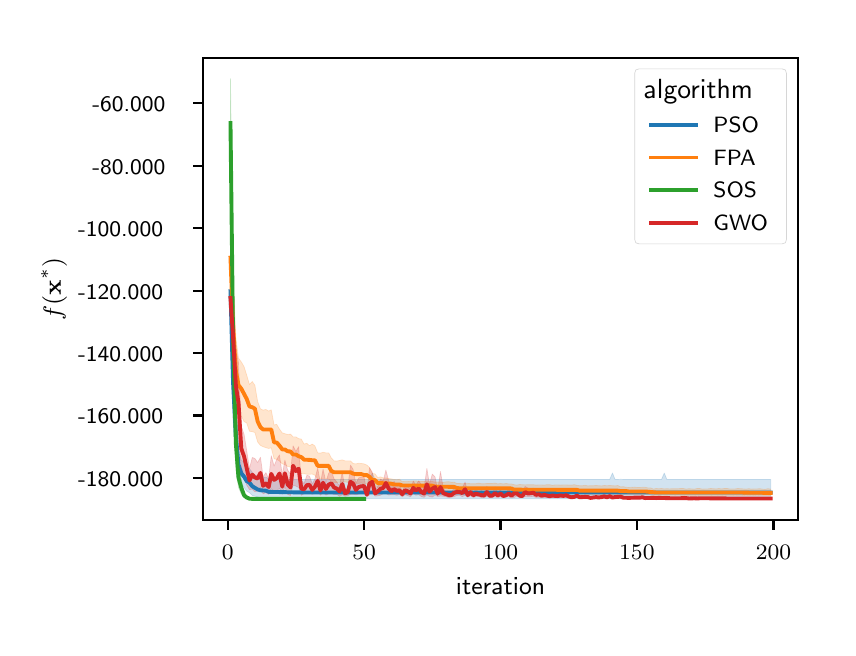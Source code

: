 \begingroup%
\makeatletter%
\begin{pgfpicture}%
\pgfpathrectangle{\pgfpointorigin}{\pgfqpoint{4.0in}{3.0in}}%
\pgfusepath{use as bounding box, clip}%
\begin{pgfscope}%
\pgfsetbuttcap%
\pgfsetmiterjoin%
\definecolor{currentfill}{rgb}{1.0,1.0,1.0}%
\pgfsetfillcolor{currentfill}%
\pgfsetlinewidth{0.0pt}%
\definecolor{currentstroke}{rgb}{1.0,1.0,1.0}%
\pgfsetstrokecolor{currentstroke}%
\pgfsetdash{}{0pt}%
\pgfpathmoveto{\pgfqpoint{0.0in}{0.0in}}%
\pgfpathlineto{\pgfqpoint{4.0in}{0.0in}}%
\pgfpathlineto{\pgfqpoint{4.0in}{3.0in}}%
\pgfpathlineto{\pgfqpoint{0.0in}{3.0in}}%
\pgfpathlineto{\pgfqpoint{0.0in}{0.0in}}%
\pgfpathclose%
\pgfusepath{fill}%
\end{pgfscope}%
\begin{pgfscope}%
\pgfsetbuttcap%
\pgfsetmiterjoin%
\definecolor{currentfill}{rgb}{1.0,1.0,1.0}%
\pgfsetfillcolor{currentfill}%
\pgfsetlinewidth{0.0pt}%
\definecolor{currentstroke}{rgb}{0.0,0.0,0.0}%
\pgfsetstrokecolor{currentstroke}%
\pgfsetstrokeopacity{0.0}%
\pgfsetdash{}{0pt}%
\pgfpathmoveto{\pgfqpoint{0.878in}{0.539in}}%
\pgfpathlineto{\pgfqpoint{3.85in}{0.539in}}%
\pgfpathlineto{\pgfqpoint{3.85in}{2.85in}}%
\pgfpathlineto{\pgfqpoint{0.878in}{2.85in}}%
\pgfpathlineto{\pgfqpoint{0.878in}{0.539in}}%
\pgfpathclose%
\pgfusepath{fill}%
\end{pgfscope}%
\begin{pgfscope}%
\pgfpathrectangle{\pgfqpoint{0.878in}{0.539in}}{\pgfqpoint{2.972in}{2.311in}}%
\pgfusepath{clip}%
\pgfsetbuttcap%
\pgfsetroundjoin%
\definecolor{currentfill}{rgb}{0.122,0.467,0.706}%
\pgfsetfillcolor{currentfill}%
\pgfsetfillopacity{0.2}%
\pgfsetlinewidth{0.241pt}%
\definecolor{currentstroke}{rgb}{0.122,0.467,0.706}%
\pgfsetstrokecolor{currentstroke}%
\pgfsetstrokeopacity{0.2}%
\pgfsetdash{}{0pt}%
\pgfsys@defobject{currentmarker}{\pgfqpoint{1.014in}{0.644in}}{\pgfqpoint{3.715in}{1.938in}}{%
\pgfpathmoveto{\pgfqpoint{1.014in}{1.938in}}%
\pgfpathlineto{\pgfqpoint{1.014in}{1.418in}}%
\pgfpathlineto{\pgfqpoint{1.027in}{1.037in}}%
\pgfpathlineto{\pgfqpoint{1.041in}{0.825in}}%
\pgfpathlineto{\pgfqpoint{1.054in}{0.75in}}%
\pgfpathlineto{\pgfqpoint{1.068in}{0.721in}}%
\pgfpathlineto{\pgfqpoint{1.082in}{0.701in}}%
\pgfpathlineto{\pgfqpoint{1.095in}{0.683in}}%
\pgfpathlineto{\pgfqpoint{1.109in}{0.675in}}%
\pgfpathlineto{\pgfqpoint{1.123in}{0.661in}}%
\pgfpathlineto{\pgfqpoint{1.136in}{0.658in}}%
\pgfpathlineto{\pgfqpoint{1.15in}{0.653in}}%
\pgfpathlineto{\pgfqpoint{1.164in}{0.65in}}%
\pgfpathlineto{\pgfqpoint{1.177in}{0.649in}}%
\pgfpathlineto{\pgfqpoint{1.191in}{0.648in}}%
\pgfpathlineto{\pgfqpoint{1.205in}{0.646in}}%
\pgfpathlineto{\pgfqpoint{1.218in}{0.646in}}%
\pgfpathlineto{\pgfqpoint{1.232in}{0.646in}}%
\pgfpathlineto{\pgfqpoint{1.245in}{0.645in}}%
\pgfpathlineto{\pgfqpoint{1.259in}{0.645in}}%
\pgfpathlineto{\pgfqpoint{1.273in}{0.645in}}%
\pgfpathlineto{\pgfqpoint{1.286in}{0.644in}}%
\pgfpathlineto{\pgfqpoint{1.3in}{0.644in}}%
\pgfpathlineto{\pgfqpoint{1.314in}{0.644in}}%
\pgfpathlineto{\pgfqpoint{1.327in}{0.644in}}%
\pgfpathlineto{\pgfqpoint{1.341in}{0.644in}}%
\pgfpathlineto{\pgfqpoint{1.355in}{0.644in}}%
\pgfpathlineto{\pgfqpoint{1.368in}{0.644in}}%
\pgfpathlineto{\pgfqpoint{1.382in}{0.644in}}%
\pgfpathlineto{\pgfqpoint{1.396in}{0.644in}}%
\pgfpathlineto{\pgfqpoint{1.409in}{0.644in}}%
\pgfpathlineto{\pgfqpoint{1.423in}{0.644in}}%
\pgfpathlineto{\pgfqpoint{1.436in}{0.644in}}%
\pgfpathlineto{\pgfqpoint{1.45in}{0.644in}}%
\pgfpathlineto{\pgfqpoint{1.464in}{0.644in}}%
\pgfpathlineto{\pgfqpoint{1.477in}{0.644in}}%
\pgfpathlineto{\pgfqpoint{1.491in}{0.644in}}%
\pgfpathlineto{\pgfqpoint{1.505in}{0.644in}}%
\pgfpathlineto{\pgfqpoint{1.518in}{0.644in}}%
\pgfpathlineto{\pgfqpoint{1.532in}{0.644in}}%
\pgfpathlineto{\pgfqpoint{1.546in}{0.644in}}%
\pgfpathlineto{\pgfqpoint{1.559in}{0.644in}}%
\pgfpathlineto{\pgfqpoint{1.573in}{0.644in}}%
\pgfpathlineto{\pgfqpoint{1.587in}{0.644in}}%
\pgfpathlineto{\pgfqpoint{1.6in}{0.644in}}%
\pgfpathlineto{\pgfqpoint{1.614in}{0.644in}}%
\pgfpathlineto{\pgfqpoint{1.627in}{0.644in}}%
\pgfpathlineto{\pgfqpoint{1.641in}{0.644in}}%
\pgfpathlineto{\pgfqpoint{1.655in}{0.644in}}%
\pgfpathlineto{\pgfqpoint{1.668in}{0.644in}}%
\pgfpathlineto{\pgfqpoint{1.682in}{0.644in}}%
\pgfpathlineto{\pgfqpoint{1.696in}{0.644in}}%
\pgfpathlineto{\pgfqpoint{1.709in}{0.644in}}%
\pgfpathlineto{\pgfqpoint{1.723in}{0.644in}}%
\pgfpathlineto{\pgfqpoint{1.737in}{0.644in}}%
\pgfpathlineto{\pgfqpoint{1.75in}{0.644in}}%
\pgfpathlineto{\pgfqpoint{1.764in}{0.644in}}%
\pgfpathlineto{\pgfqpoint{1.778in}{0.644in}}%
\pgfpathlineto{\pgfqpoint{1.791in}{0.644in}}%
\pgfpathlineto{\pgfqpoint{1.805in}{0.644in}}%
\pgfpathlineto{\pgfqpoint{1.818in}{0.644in}}%
\pgfpathlineto{\pgfqpoint{1.832in}{0.644in}}%
\pgfpathlineto{\pgfqpoint{1.846in}{0.644in}}%
\pgfpathlineto{\pgfqpoint{1.859in}{0.644in}}%
\pgfpathlineto{\pgfqpoint{1.873in}{0.644in}}%
\pgfpathlineto{\pgfqpoint{1.887in}{0.644in}}%
\pgfpathlineto{\pgfqpoint{1.9in}{0.644in}}%
\pgfpathlineto{\pgfqpoint{1.914in}{0.644in}}%
\pgfpathlineto{\pgfqpoint{1.928in}{0.644in}}%
\pgfpathlineto{\pgfqpoint{1.941in}{0.644in}}%
\pgfpathlineto{\pgfqpoint{1.955in}{0.644in}}%
\pgfpathlineto{\pgfqpoint{1.969in}{0.644in}}%
\pgfpathlineto{\pgfqpoint{1.982in}{0.644in}}%
\pgfpathlineto{\pgfqpoint{1.996in}{0.644in}}%
\pgfpathlineto{\pgfqpoint{2.009in}{0.644in}}%
\pgfpathlineto{\pgfqpoint{2.023in}{0.644in}}%
\pgfpathlineto{\pgfqpoint{2.037in}{0.644in}}%
\pgfpathlineto{\pgfqpoint{2.05in}{0.644in}}%
\pgfpathlineto{\pgfqpoint{2.064in}{0.644in}}%
\pgfpathlineto{\pgfqpoint{2.078in}{0.644in}}%
\pgfpathlineto{\pgfqpoint{2.091in}{0.644in}}%
\pgfpathlineto{\pgfqpoint{2.105in}{0.644in}}%
\pgfpathlineto{\pgfqpoint{2.119in}{0.644in}}%
\pgfpathlineto{\pgfqpoint{2.132in}{0.644in}}%
\pgfpathlineto{\pgfqpoint{2.146in}{0.644in}}%
\pgfpathlineto{\pgfqpoint{2.16in}{0.644in}}%
\pgfpathlineto{\pgfqpoint{2.173in}{0.644in}}%
\pgfpathlineto{\pgfqpoint{2.187in}{0.644in}}%
\pgfpathlineto{\pgfqpoint{2.2in}{0.644in}}%
\pgfpathlineto{\pgfqpoint{2.214in}{0.644in}}%
\pgfpathlineto{\pgfqpoint{2.228in}{0.644in}}%
\pgfpathlineto{\pgfqpoint{2.241in}{0.644in}}%
\pgfpathlineto{\pgfqpoint{2.255in}{0.644in}}%
\pgfpathlineto{\pgfqpoint{2.269in}{0.644in}}%
\pgfpathlineto{\pgfqpoint{2.282in}{0.644in}}%
\pgfpathlineto{\pgfqpoint{2.296in}{0.644in}}%
\pgfpathlineto{\pgfqpoint{2.31in}{0.644in}}%
\pgfpathlineto{\pgfqpoint{2.323in}{0.644in}}%
\pgfpathlineto{\pgfqpoint{2.337in}{0.644in}}%
\pgfpathlineto{\pgfqpoint{2.351in}{0.644in}}%
\pgfpathlineto{\pgfqpoint{2.364in}{0.644in}}%
\pgfpathlineto{\pgfqpoint{2.378in}{0.644in}}%
\pgfpathlineto{\pgfqpoint{2.392in}{0.644in}}%
\pgfpathlineto{\pgfqpoint{2.405in}{0.644in}}%
\pgfpathlineto{\pgfqpoint{2.419in}{0.644in}}%
\pgfpathlineto{\pgfqpoint{2.432in}{0.644in}}%
\pgfpathlineto{\pgfqpoint{2.446in}{0.644in}}%
\pgfpathlineto{\pgfqpoint{2.46in}{0.644in}}%
\pgfpathlineto{\pgfqpoint{2.473in}{0.644in}}%
\pgfpathlineto{\pgfqpoint{2.487in}{0.644in}}%
\pgfpathlineto{\pgfqpoint{2.501in}{0.644in}}%
\pgfpathlineto{\pgfqpoint{2.514in}{0.644in}}%
\pgfpathlineto{\pgfqpoint{2.528in}{0.644in}}%
\pgfpathlineto{\pgfqpoint{2.542in}{0.644in}}%
\pgfpathlineto{\pgfqpoint{2.555in}{0.644in}}%
\pgfpathlineto{\pgfqpoint{2.569in}{0.644in}}%
\pgfpathlineto{\pgfqpoint{2.583in}{0.644in}}%
\pgfpathlineto{\pgfqpoint{2.596in}{0.644in}}%
\pgfpathlineto{\pgfqpoint{2.61in}{0.644in}}%
\pgfpathlineto{\pgfqpoint{2.623in}{0.644in}}%
\pgfpathlineto{\pgfqpoint{2.637in}{0.644in}}%
\pgfpathlineto{\pgfqpoint{2.651in}{0.644in}}%
\pgfpathlineto{\pgfqpoint{2.664in}{0.644in}}%
\pgfpathlineto{\pgfqpoint{2.678in}{0.644in}}%
\pgfpathlineto{\pgfqpoint{2.692in}{0.644in}}%
\pgfpathlineto{\pgfqpoint{2.705in}{0.644in}}%
\pgfpathlineto{\pgfqpoint{2.719in}{0.644in}}%
\pgfpathlineto{\pgfqpoint{2.733in}{0.644in}}%
\pgfpathlineto{\pgfqpoint{2.746in}{0.644in}}%
\pgfpathlineto{\pgfqpoint{2.76in}{0.644in}}%
\pgfpathlineto{\pgfqpoint{2.774in}{0.644in}}%
\pgfpathlineto{\pgfqpoint{2.787in}{0.644in}}%
\pgfpathlineto{\pgfqpoint{2.801in}{0.644in}}%
\pgfpathlineto{\pgfqpoint{2.814in}{0.644in}}%
\pgfpathlineto{\pgfqpoint{2.828in}{0.644in}}%
\pgfpathlineto{\pgfqpoint{2.842in}{0.644in}}%
\pgfpathlineto{\pgfqpoint{2.855in}{0.644in}}%
\pgfpathlineto{\pgfqpoint{2.869in}{0.644in}}%
\pgfpathlineto{\pgfqpoint{2.883in}{0.644in}}%
\pgfpathlineto{\pgfqpoint{2.896in}{0.644in}}%
\pgfpathlineto{\pgfqpoint{2.91in}{0.644in}}%
\pgfpathlineto{\pgfqpoint{2.924in}{0.644in}}%
\pgfpathlineto{\pgfqpoint{2.937in}{0.644in}}%
\pgfpathlineto{\pgfqpoint{2.951in}{0.644in}}%
\pgfpathlineto{\pgfqpoint{2.965in}{0.644in}}%
\pgfpathlineto{\pgfqpoint{2.978in}{0.644in}}%
\pgfpathlineto{\pgfqpoint{2.992in}{0.644in}}%
\pgfpathlineto{\pgfqpoint{3.005in}{0.644in}}%
\pgfpathlineto{\pgfqpoint{3.019in}{0.644in}}%
\pgfpathlineto{\pgfqpoint{3.033in}{0.644in}}%
\pgfpathlineto{\pgfqpoint{3.046in}{0.644in}}%
\pgfpathlineto{\pgfqpoint{3.06in}{0.644in}}%
\pgfpathlineto{\pgfqpoint{3.074in}{0.644in}}%
\pgfpathlineto{\pgfqpoint{3.087in}{0.644in}}%
\pgfpathlineto{\pgfqpoint{3.101in}{0.644in}}%
\pgfpathlineto{\pgfqpoint{3.115in}{0.644in}}%
\pgfpathlineto{\pgfqpoint{3.128in}{0.644in}}%
\pgfpathlineto{\pgfqpoint{3.142in}{0.644in}}%
\pgfpathlineto{\pgfqpoint{3.156in}{0.644in}}%
\pgfpathlineto{\pgfqpoint{3.169in}{0.644in}}%
\pgfpathlineto{\pgfqpoint{3.183in}{0.644in}}%
\pgfpathlineto{\pgfqpoint{3.196in}{0.644in}}%
\pgfpathlineto{\pgfqpoint{3.21in}{0.644in}}%
\pgfpathlineto{\pgfqpoint{3.224in}{0.644in}}%
\pgfpathlineto{\pgfqpoint{3.237in}{0.644in}}%
\pgfpathlineto{\pgfqpoint{3.251in}{0.644in}}%
\pgfpathlineto{\pgfqpoint{3.265in}{0.644in}}%
\pgfpathlineto{\pgfqpoint{3.278in}{0.644in}}%
\pgfpathlineto{\pgfqpoint{3.292in}{0.644in}}%
\pgfpathlineto{\pgfqpoint{3.306in}{0.644in}}%
\pgfpathlineto{\pgfqpoint{3.319in}{0.644in}}%
\pgfpathlineto{\pgfqpoint{3.333in}{0.644in}}%
\pgfpathlineto{\pgfqpoint{3.347in}{0.644in}}%
\pgfpathlineto{\pgfqpoint{3.36in}{0.644in}}%
\pgfpathlineto{\pgfqpoint{3.374in}{0.644in}}%
\pgfpathlineto{\pgfqpoint{3.387in}{0.644in}}%
\pgfpathlineto{\pgfqpoint{3.401in}{0.644in}}%
\pgfpathlineto{\pgfqpoint{3.415in}{0.644in}}%
\pgfpathlineto{\pgfqpoint{3.428in}{0.644in}}%
\pgfpathlineto{\pgfqpoint{3.442in}{0.644in}}%
\pgfpathlineto{\pgfqpoint{3.456in}{0.644in}}%
\pgfpathlineto{\pgfqpoint{3.469in}{0.644in}}%
\pgfpathlineto{\pgfqpoint{3.483in}{0.644in}}%
\pgfpathlineto{\pgfqpoint{3.497in}{0.644in}}%
\pgfpathlineto{\pgfqpoint{3.51in}{0.644in}}%
\pgfpathlineto{\pgfqpoint{3.524in}{0.644in}}%
\pgfpathlineto{\pgfqpoint{3.538in}{0.644in}}%
\pgfpathlineto{\pgfqpoint{3.551in}{0.644in}}%
\pgfpathlineto{\pgfqpoint{3.565in}{0.644in}}%
\pgfpathlineto{\pgfqpoint{3.578in}{0.644in}}%
\pgfpathlineto{\pgfqpoint{3.592in}{0.644in}}%
\pgfpathlineto{\pgfqpoint{3.606in}{0.644in}}%
\pgfpathlineto{\pgfqpoint{3.619in}{0.644in}}%
\pgfpathlineto{\pgfqpoint{3.633in}{0.644in}}%
\pgfpathlineto{\pgfqpoint{3.647in}{0.644in}}%
\pgfpathlineto{\pgfqpoint{3.66in}{0.644in}}%
\pgfpathlineto{\pgfqpoint{3.674in}{0.644in}}%
\pgfpathlineto{\pgfqpoint{3.688in}{0.644in}}%
\pgfpathlineto{\pgfqpoint{3.701in}{0.644in}}%
\pgfpathlineto{\pgfqpoint{3.715in}{0.644in}}%
\pgfpathlineto{\pgfqpoint{3.715in}{0.741in}}%
\pgfpathlineto{\pgfqpoint{3.715in}{0.741in}}%
\pgfpathlineto{\pgfqpoint{3.701in}{0.741in}}%
\pgfpathlineto{\pgfqpoint{3.688in}{0.741in}}%
\pgfpathlineto{\pgfqpoint{3.674in}{0.741in}}%
\pgfpathlineto{\pgfqpoint{3.66in}{0.741in}}%
\pgfpathlineto{\pgfqpoint{3.647in}{0.741in}}%
\pgfpathlineto{\pgfqpoint{3.633in}{0.741in}}%
\pgfpathlineto{\pgfqpoint{3.619in}{0.741in}}%
\pgfpathlineto{\pgfqpoint{3.606in}{0.741in}}%
\pgfpathlineto{\pgfqpoint{3.592in}{0.741in}}%
\pgfpathlineto{\pgfqpoint{3.578in}{0.741in}}%
\pgfpathlineto{\pgfqpoint{3.565in}{0.741in}}%
\pgfpathlineto{\pgfqpoint{3.551in}{0.741in}}%
\pgfpathlineto{\pgfqpoint{3.538in}{0.741in}}%
\pgfpathlineto{\pgfqpoint{3.524in}{0.741in}}%
\pgfpathlineto{\pgfqpoint{3.51in}{0.741in}}%
\pgfpathlineto{\pgfqpoint{3.497in}{0.741in}}%
\pgfpathlineto{\pgfqpoint{3.483in}{0.741in}}%
\pgfpathlineto{\pgfqpoint{3.469in}{0.741in}}%
\pgfpathlineto{\pgfqpoint{3.456in}{0.741in}}%
\pgfpathlineto{\pgfqpoint{3.442in}{0.741in}}%
\pgfpathlineto{\pgfqpoint{3.428in}{0.741in}}%
\pgfpathlineto{\pgfqpoint{3.415in}{0.741in}}%
\pgfpathlineto{\pgfqpoint{3.401in}{0.741in}}%
\pgfpathlineto{\pgfqpoint{3.387in}{0.741in}}%
\pgfpathlineto{\pgfqpoint{3.374in}{0.741in}}%
\pgfpathlineto{\pgfqpoint{3.36in}{0.741in}}%
\pgfpathlineto{\pgfqpoint{3.347in}{0.741in}}%
\pgfpathlineto{\pgfqpoint{3.333in}{0.741in}}%
\pgfpathlineto{\pgfqpoint{3.319in}{0.741in}}%
\pgfpathlineto{\pgfqpoint{3.306in}{0.741in}}%
\pgfpathlineto{\pgfqpoint{3.292in}{0.741in}}%
\pgfpathlineto{\pgfqpoint{3.278in}{0.741in}}%
\pgfpathlineto{\pgfqpoint{3.265in}{0.741in}}%
\pgfpathlineto{\pgfqpoint{3.251in}{0.741in}}%
\pgfpathlineto{\pgfqpoint{3.237in}{0.741in}}%
\pgfpathlineto{\pgfqpoint{3.224in}{0.741in}}%
\pgfpathlineto{\pgfqpoint{3.21in}{0.741in}}%
\pgfpathlineto{\pgfqpoint{3.196in}{0.741in}}%
\pgfpathlineto{\pgfqpoint{3.183in}{0.773in}}%
\pgfpathlineto{\pgfqpoint{3.169in}{0.741in}}%
\pgfpathlineto{\pgfqpoint{3.156in}{0.741in}}%
\pgfpathlineto{\pgfqpoint{3.142in}{0.741in}}%
\pgfpathlineto{\pgfqpoint{3.128in}{0.741in}}%
\pgfpathlineto{\pgfqpoint{3.115in}{0.741in}}%
\pgfpathlineto{\pgfqpoint{3.101in}{0.741in}}%
\pgfpathlineto{\pgfqpoint{3.087in}{0.741in}}%
\pgfpathlineto{\pgfqpoint{3.074in}{0.741in}}%
\pgfpathlineto{\pgfqpoint{3.06in}{0.741in}}%
\pgfpathlineto{\pgfqpoint{3.046in}{0.741in}}%
\pgfpathlineto{\pgfqpoint{3.033in}{0.741in}}%
\pgfpathlineto{\pgfqpoint{3.019in}{0.741in}}%
\pgfpathlineto{\pgfqpoint{3.005in}{0.741in}}%
\pgfpathlineto{\pgfqpoint{2.992in}{0.741in}}%
\pgfpathlineto{\pgfqpoint{2.978in}{0.741in}}%
\pgfpathlineto{\pgfqpoint{2.965in}{0.742in}}%
\pgfpathlineto{\pgfqpoint{2.951in}{0.741in}}%
\pgfpathlineto{\pgfqpoint{2.937in}{0.741in}}%
\pgfpathlineto{\pgfqpoint{2.924in}{0.773in}}%
\pgfpathlineto{\pgfqpoint{2.91in}{0.741in}}%
\pgfpathlineto{\pgfqpoint{2.896in}{0.741in}}%
\pgfpathlineto{\pgfqpoint{2.883in}{0.741in}}%
\pgfpathlineto{\pgfqpoint{2.869in}{0.741in}}%
\pgfpathlineto{\pgfqpoint{2.855in}{0.741in}}%
\pgfpathlineto{\pgfqpoint{2.842in}{0.741in}}%
\pgfpathlineto{\pgfqpoint{2.828in}{0.741in}}%
\pgfpathlineto{\pgfqpoint{2.814in}{0.741in}}%
\pgfpathlineto{\pgfqpoint{2.801in}{0.741in}}%
\pgfpathlineto{\pgfqpoint{2.787in}{0.741in}}%
\pgfpathlineto{\pgfqpoint{2.774in}{0.741in}}%
\pgfpathlineto{\pgfqpoint{2.76in}{0.741in}}%
\pgfpathlineto{\pgfqpoint{2.746in}{0.741in}}%
\pgfpathlineto{\pgfqpoint{2.733in}{0.741in}}%
\pgfpathlineto{\pgfqpoint{2.719in}{0.741in}}%
\pgfpathlineto{\pgfqpoint{2.705in}{0.741in}}%
\pgfpathlineto{\pgfqpoint{2.692in}{0.741in}}%
\pgfpathlineto{\pgfqpoint{2.678in}{0.741in}}%
\pgfpathlineto{\pgfqpoint{2.664in}{0.741in}}%
\pgfpathlineto{\pgfqpoint{2.651in}{0.741in}}%
\pgfpathlineto{\pgfqpoint{2.637in}{0.741in}}%
\pgfpathlineto{\pgfqpoint{2.623in}{0.741in}}%
\pgfpathlineto{\pgfqpoint{2.61in}{0.741in}}%
\pgfpathlineto{\pgfqpoint{2.596in}{0.741in}}%
\pgfpathlineto{\pgfqpoint{2.583in}{0.741in}}%
\pgfpathlineto{\pgfqpoint{2.569in}{0.741in}}%
\pgfpathlineto{\pgfqpoint{2.555in}{0.741in}}%
\pgfpathlineto{\pgfqpoint{2.542in}{0.741in}}%
\pgfpathlineto{\pgfqpoint{2.528in}{0.741in}}%
\pgfpathlineto{\pgfqpoint{2.514in}{0.741in}}%
\pgfpathlineto{\pgfqpoint{2.501in}{0.741in}}%
\pgfpathlineto{\pgfqpoint{2.487in}{0.741in}}%
\pgfpathlineto{\pgfqpoint{2.473in}{0.741in}}%
\pgfpathlineto{\pgfqpoint{2.46in}{0.741in}}%
\pgfpathlineto{\pgfqpoint{2.446in}{0.741in}}%
\pgfpathlineto{\pgfqpoint{2.432in}{0.741in}}%
\pgfpathlineto{\pgfqpoint{2.419in}{0.741in}}%
\pgfpathlineto{\pgfqpoint{2.405in}{0.741in}}%
\pgfpathlineto{\pgfqpoint{2.392in}{0.741in}}%
\pgfpathlineto{\pgfqpoint{2.378in}{0.741in}}%
\pgfpathlineto{\pgfqpoint{2.364in}{0.741in}}%
\pgfpathlineto{\pgfqpoint{2.351in}{0.741in}}%
\pgfpathlineto{\pgfqpoint{2.337in}{0.741in}}%
\pgfpathlineto{\pgfqpoint{2.323in}{0.741in}}%
\pgfpathlineto{\pgfqpoint{2.31in}{0.741in}}%
\pgfpathlineto{\pgfqpoint{2.296in}{0.741in}}%
\pgfpathlineto{\pgfqpoint{2.282in}{0.741in}}%
\pgfpathlineto{\pgfqpoint{2.269in}{0.741in}}%
\pgfpathlineto{\pgfqpoint{2.255in}{0.741in}}%
\pgfpathlineto{\pgfqpoint{2.241in}{0.741in}}%
\pgfpathlineto{\pgfqpoint{2.228in}{0.741in}}%
\pgfpathlineto{\pgfqpoint{2.214in}{0.741in}}%
\pgfpathlineto{\pgfqpoint{2.2in}{0.741in}}%
\pgfpathlineto{\pgfqpoint{2.187in}{0.741in}}%
\pgfpathlineto{\pgfqpoint{2.173in}{0.741in}}%
\pgfpathlineto{\pgfqpoint{2.16in}{0.741in}}%
\pgfpathlineto{\pgfqpoint{2.146in}{0.741in}}%
\pgfpathlineto{\pgfqpoint{2.132in}{0.741in}}%
\pgfpathlineto{\pgfqpoint{2.119in}{0.741in}}%
\pgfpathlineto{\pgfqpoint{2.105in}{0.741in}}%
\pgfpathlineto{\pgfqpoint{2.091in}{0.741in}}%
\pgfpathlineto{\pgfqpoint{2.078in}{0.741in}}%
\pgfpathlineto{\pgfqpoint{2.064in}{0.741in}}%
\pgfpathlineto{\pgfqpoint{2.05in}{0.741in}}%
\pgfpathlineto{\pgfqpoint{2.037in}{0.741in}}%
\pgfpathlineto{\pgfqpoint{2.023in}{0.741in}}%
\pgfpathlineto{\pgfqpoint{2.009in}{0.741in}}%
\pgfpathlineto{\pgfqpoint{1.996in}{0.741in}}%
\pgfpathlineto{\pgfqpoint{1.982in}{0.741in}}%
\pgfpathlineto{\pgfqpoint{1.969in}{0.741in}}%
\pgfpathlineto{\pgfqpoint{1.955in}{0.741in}}%
\pgfpathlineto{\pgfqpoint{1.941in}{0.741in}}%
\pgfpathlineto{\pgfqpoint{1.928in}{0.741in}}%
\pgfpathlineto{\pgfqpoint{1.914in}{0.741in}}%
\pgfpathlineto{\pgfqpoint{1.9in}{0.741in}}%
\pgfpathlineto{\pgfqpoint{1.887in}{0.741in}}%
\pgfpathlineto{\pgfqpoint{1.873in}{0.741in}}%
\pgfpathlineto{\pgfqpoint{1.859in}{0.741in}}%
\pgfpathlineto{\pgfqpoint{1.846in}{0.741in}}%
\pgfpathlineto{\pgfqpoint{1.832in}{0.741in}}%
\pgfpathlineto{\pgfqpoint{1.818in}{0.741in}}%
\pgfpathlineto{\pgfqpoint{1.805in}{0.741in}}%
\pgfpathlineto{\pgfqpoint{1.791in}{0.741in}}%
\pgfpathlineto{\pgfqpoint{1.778in}{0.741in}}%
\pgfpathlineto{\pgfqpoint{1.764in}{0.741in}}%
\pgfpathlineto{\pgfqpoint{1.75in}{0.741in}}%
\pgfpathlineto{\pgfqpoint{1.737in}{0.741in}}%
\pgfpathlineto{\pgfqpoint{1.723in}{0.773in}}%
\pgfpathlineto{\pgfqpoint{1.709in}{0.741in}}%
\pgfpathlineto{\pgfqpoint{1.696in}{0.741in}}%
\pgfpathlineto{\pgfqpoint{1.682in}{0.741in}}%
\pgfpathlineto{\pgfqpoint{1.668in}{0.741in}}%
\pgfpathlineto{\pgfqpoint{1.655in}{0.741in}}%
\pgfpathlineto{\pgfqpoint{1.641in}{0.741in}}%
\pgfpathlineto{\pgfqpoint{1.627in}{0.741in}}%
\pgfpathlineto{\pgfqpoint{1.614in}{0.741in}}%
\pgfpathlineto{\pgfqpoint{1.6in}{0.741in}}%
\pgfpathlineto{\pgfqpoint{1.587in}{0.741in}}%
\pgfpathlineto{\pgfqpoint{1.573in}{0.741in}}%
\pgfpathlineto{\pgfqpoint{1.559in}{0.741in}}%
\pgfpathlineto{\pgfqpoint{1.546in}{0.741in}}%
\pgfpathlineto{\pgfqpoint{1.532in}{0.741in}}%
\pgfpathlineto{\pgfqpoint{1.518in}{0.741in}}%
\pgfpathlineto{\pgfqpoint{1.505in}{0.741in}}%
\pgfpathlineto{\pgfqpoint{1.491in}{0.741in}}%
\pgfpathlineto{\pgfqpoint{1.477in}{0.741in}}%
\pgfpathlineto{\pgfqpoint{1.464in}{0.741in}}%
\pgfpathlineto{\pgfqpoint{1.45in}{0.741in}}%
\pgfpathlineto{\pgfqpoint{1.436in}{0.741in}}%
\pgfpathlineto{\pgfqpoint{1.423in}{0.741in}}%
\pgfpathlineto{\pgfqpoint{1.409in}{0.741in}}%
\pgfpathlineto{\pgfqpoint{1.396in}{0.741in}}%
\pgfpathlineto{\pgfqpoint{1.382in}{0.741in}}%
\pgfpathlineto{\pgfqpoint{1.368in}{0.741in}}%
\pgfpathlineto{\pgfqpoint{1.355in}{0.741in}}%
\pgfpathlineto{\pgfqpoint{1.341in}{0.741in}}%
\pgfpathlineto{\pgfqpoint{1.327in}{0.741in}}%
\pgfpathlineto{\pgfqpoint{1.314in}{0.742in}}%
\pgfpathlineto{\pgfqpoint{1.3in}{0.742in}}%
\pgfpathlineto{\pgfqpoint{1.286in}{0.742in}}%
\pgfpathlineto{\pgfqpoint{1.273in}{0.742in}}%
\pgfpathlineto{\pgfqpoint{1.259in}{0.743in}}%
\pgfpathlineto{\pgfqpoint{1.245in}{0.743in}}%
\pgfpathlineto{\pgfqpoint{1.232in}{0.743in}}%
\pgfpathlineto{\pgfqpoint{1.218in}{0.744in}}%
\pgfpathlineto{\pgfqpoint{1.205in}{0.744in}}%
\pgfpathlineto{\pgfqpoint{1.191in}{0.753in}}%
\pgfpathlineto{\pgfqpoint{1.177in}{0.752in}}%
\pgfpathlineto{\pgfqpoint{1.164in}{0.754in}}%
\pgfpathlineto{\pgfqpoint{1.15in}{0.76in}}%
\pgfpathlineto{\pgfqpoint{1.136in}{0.764in}}%
\pgfpathlineto{\pgfqpoint{1.123in}{0.777in}}%
\pgfpathlineto{\pgfqpoint{1.109in}{0.795in}}%
\pgfpathlineto{\pgfqpoint{1.095in}{0.803in}}%
\pgfpathlineto{\pgfqpoint{1.082in}{0.826in}}%
\pgfpathlineto{\pgfqpoint{1.068in}{0.839in}}%
\pgfpathlineto{\pgfqpoint{1.054in}{0.891in}}%
\pgfpathlineto{\pgfqpoint{1.041in}{1.131in}}%
\pgfpathlineto{\pgfqpoint{1.027in}{1.433in}}%
\pgfpathlineto{\pgfqpoint{1.014in}{1.938in}}%
\pgfpathlineto{\pgfqpoint{1.014in}{1.938in}}%
\pgfpathclose%
\pgfusepath{stroke,fill}%
}%
\begin{pgfscope}%
\pgfsys@transformshift{0.0in}{0.0in}%
\pgfsys@useobject{currentmarker}{}%
\end{pgfscope}%
\end{pgfscope}%
\begin{pgfscope}%
\pgfpathrectangle{\pgfqpoint{0.878in}{0.539in}}{\pgfqpoint{2.972in}{2.311in}}%
\pgfusepath{clip}%
\pgfsetbuttcap%
\pgfsetroundjoin%
\definecolor{currentfill}{rgb}{1.0,0.498,0.055}%
\pgfsetfillcolor{currentfill}%
\pgfsetfillopacity{0.2}%
\pgfsetlinewidth{0.241pt}%
\definecolor{currentstroke}{rgb}{1.0,0.498,0.055}%
\pgfsetstrokecolor{currentstroke}%
\pgfsetstrokeopacity{0.2}%
\pgfsetdash{}{0pt}%
\pgfsys@defobject{currentmarker}{\pgfqpoint{1.014in}{0.66in}}{\pgfqpoint{3.715in}{2.105in}}{%
\pgfpathmoveto{\pgfqpoint{1.014in}{2.105in}}%
\pgfpathlineto{\pgfqpoint{1.014in}{1.604in}}%
\pgfpathlineto{\pgfqpoint{1.027in}{1.263in}}%
\pgfpathlineto{\pgfqpoint{1.041in}{1.118in}}%
\pgfpathlineto{\pgfqpoint{1.054in}{1.068in}}%
\pgfpathlineto{\pgfqpoint{1.068in}{1.06in}}%
\pgfpathlineto{\pgfqpoint{1.082in}{1.03in}}%
\pgfpathlineto{\pgfqpoint{1.095in}{1.024in}}%
\pgfpathlineto{\pgfqpoint{1.109in}{0.982in}}%
\pgfpathlineto{\pgfqpoint{1.123in}{0.98in}}%
\pgfpathlineto{\pgfqpoint{1.136in}{0.976in}}%
\pgfpathlineto{\pgfqpoint{1.15in}{0.928in}}%
\pgfpathlineto{\pgfqpoint{1.164in}{0.911in}}%
\pgfpathlineto{\pgfqpoint{1.177in}{0.905in}}%
\pgfpathlineto{\pgfqpoint{1.191in}{0.9in}}%
\pgfpathlineto{\pgfqpoint{1.205in}{0.896in}}%
\pgfpathlineto{\pgfqpoint{1.218in}{0.899in}}%
\pgfpathlineto{\pgfqpoint{1.232in}{0.844in}}%
\pgfpathlineto{\pgfqpoint{1.245in}{0.842in}}%
\pgfpathlineto{\pgfqpoint{1.259in}{0.833in}}%
\pgfpathlineto{\pgfqpoint{1.273in}{0.819in}}%
\pgfpathlineto{\pgfqpoint{1.286in}{0.815in}}%
\pgfpathlineto{\pgfqpoint{1.3in}{0.806in}}%
\pgfpathlineto{\pgfqpoint{1.314in}{0.803in}}%
\pgfpathlineto{\pgfqpoint{1.327in}{0.788in}}%
\pgfpathlineto{\pgfqpoint{1.341in}{0.792in}}%
\pgfpathlineto{\pgfqpoint{1.355in}{0.778in}}%
\pgfpathlineto{\pgfqpoint{1.368in}{0.77in}}%
\pgfpathlineto{\pgfqpoint{1.382in}{0.77in}}%
\pgfpathlineto{\pgfqpoint{1.396in}{0.767in}}%
\pgfpathlineto{\pgfqpoint{1.409in}{0.767in}}%
\pgfpathlineto{\pgfqpoint{1.423in}{0.768in}}%
\pgfpathlineto{\pgfqpoint{1.436in}{0.762in}}%
\pgfpathlineto{\pgfqpoint{1.45in}{0.745in}}%
\pgfpathlineto{\pgfqpoint{1.464in}{0.744in}}%
\pgfpathlineto{\pgfqpoint{1.477in}{0.745in}}%
\pgfpathlineto{\pgfqpoint{1.491in}{0.745in}}%
\pgfpathlineto{\pgfqpoint{1.505in}{0.743in}}%
\pgfpathlineto{\pgfqpoint{1.518in}{0.732in}}%
\pgfpathlineto{\pgfqpoint{1.532in}{0.725in}}%
\pgfpathlineto{\pgfqpoint{1.546in}{0.726in}}%
\pgfpathlineto{\pgfqpoint{1.559in}{0.727in}}%
\pgfpathlineto{\pgfqpoint{1.573in}{0.728in}}%
\pgfpathlineto{\pgfqpoint{1.587in}{0.729in}}%
\pgfpathlineto{\pgfqpoint{1.6in}{0.726in}}%
\pgfpathlineto{\pgfqpoint{1.614in}{0.73in}}%
\pgfpathlineto{\pgfqpoint{1.627in}{0.723in}}%
\pgfpathlineto{\pgfqpoint{1.641in}{0.721in}}%
\pgfpathlineto{\pgfqpoint{1.655in}{0.721in}}%
\pgfpathlineto{\pgfqpoint{1.668in}{0.724in}}%
\pgfpathlineto{\pgfqpoint{1.682in}{0.716in}}%
\pgfpathlineto{\pgfqpoint{1.696in}{0.719in}}%
\pgfpathlineto{\pgfqpoint{1.709in}{0.718in}}%
\pgfpathlineto{\pgfqpoint{1.723in}{0.709in}}%
\pgfpathlineto{\pgfqpoint{1.737in}{0.709in}}%
\pgfpathlineto{\pgfqpoint{1.75in}{0.701in}}%
\pgfpathlineto{\pgfqpoint{1.764in}{0.699in}}%
\pgfpathlineto{\pgfqpoint{1.778in}{0.696in}}%
\pgfpathlineto{\pgfqpoint{1.791in}{0.698in}}%
\pgfpathlineto{\pgfqpoint{1.805in}{0.7in}}%
\pgfpathlineto{\pgfqpoint{1.818in}{0.696in}}%
\pgfpathlineto{\pgfqpoint{1.832in}{0.694in}}%
\pgfpathlineto{\pgfqpoint{1.846in}{0.694in}}%
\pgfpathlineto{\pgfqpoint{1.859in}{0.694in}}%
\pgfpathlineto{\pgfqpoint{1.873in}{0.691in}}%
\pgfpathlineto{\pgfqpoint{1.887in}{0.69in}}%
\pgfpathlineto{\pgfqpoint{1.9in}{0.692in}}%
\pgfpathlineto{\pgfqpoint{1.914in}{0.691in}}%
\pgfpathlineto{\pgfqpoint{1.928in}{0.69in}}%
\pgfpathlineto{\pgfqpoint{1.941in}{0.691in}}%
\pgfpathlineto{\pgfqpoint{1.955in}{0.69in}}%
\pgfpathlineto{\pgfqpoint{1.969in}{0.691in}}%
\pgfpathlineto{\pgfqpoint{1.982in}{0.691in}}%
\pgfpathlineto{\pgfqpoint{1.996in}{0.691in}}%
\pgfpathlineto{\pgfqpoint{2.009in}{0.69in}}%
\pgfpathlineto{\pgfqpoint{2.023in}{0.691in}}%
\pgfpathlineto{\pgfqpoint{2.037in}{0.684in}}%
\pgfpathlineto{\pgfqpoint{2.05in}{0.685in}}%
\pgfpathlineto{\pgfqpoint{2.064in}{0.685in}}%
\pgfpathlineto{\pgfqpoint{2.078in}{0.684in}}%
\pgfpathlineto{\pgfqpoint{2.091in}{0.685in}}%
\pgfpathlineto{\pgfqpoint{2.105in}{0.684in}}%
\pgfpathlineto{\pgfqpoint{2.119in}{0.684in}}%
\pgfpathlineto{\pgfqpoint{2.132in}{0.684in}}%
\pgfpathlineto{\pgfqpoint{2.146in}{0.678in}}%
\pgfpathlineto{\pgfqpoint{2.16in}{0.678in}}%
\pgfpathlineto{\pgfqpoint{2.173in}{0.678in}}%
\pgfpathlineto{\pgfqpoint{2.187in}{0.677in}}%
\pgfpathlineto{\pgfqpoint{2.2in}{0.677in}}%
\pgfpathlineto{\pgfqpoint{2.214in}{0.676in}}%
\pgfpathlineto{\pgfqpoint{2.228in}{0.677in}}%
\pgfpathlineto{\pgfqpoint{2.241in}{0.675in}}%
\pgfpathlineto{\pgfqpoint{2.255in}{0.676in}}%
\pgfpathlineto{\pgfqpoint{2.269in}{0.675in}}%
\pgfpathlineto{\pgfqpoint{2.282in}{0.676in}}%
\pgfpathlineto{\pgfqpoint{2.296in}{0.676in}}%
\pgfpathlineto{\pgfqpoint{2.31in}{0.677in}}%
\pgfpathlineto{\pgfqpoint{2.323in}{0.676in}}%
\pgfpathlineto{\pgfqpoint{2.337in}{0.676in}}%
\pgfpathlineto{\pgfqpoint{2.351in}{0.676in}}%
\pgfpathlineto{\pgfqpoint{2.364in}{0.677in}}%
\pgfpathlineto{\pgfqpoint{2.378in}{0.677in}}%
\pgfpathlineto{\pgfqpoint{2.392in}{0.676in}}%
\pgfpathlineto{\pgfqpoint{2.405in}{0.675in}}%
\pgfpathlineto{\pgfqpoint{2.419in}{0.675in}}%
\pgfpathlineto{\pgfqpoint{2.432in}{0.67in}}%
\pgfpathlineto{\pgfqpoint{2.446in}{0.67in}}%
\pgfpathlineto{\pgfqpoint{2.46in}{0.67in}}%
\pgfpathlineto{\pgfqpoint{2.473in}{0.671in}}%
\pgfpathlineto{\pgfqpoint{2.487in}{0.671in}}%
\pgfpathlineto{\pgfqpoint{2.501in}{0.671in}}%
\pgfpathlineto{\pgfqpoint{2.514in}{0.67in}}%
\pgfpathlineto{\pgfqpoint{2.528in}{0.671in}}%
\pgfpathlineto{\pgfqpoint{2.542in}{0.669in}}%
\pgfpathlineto{\pgfqpoint{2.555in}{0.67in}}%
\pgfpathlineto{\pgfqpoint{2.569in}{0.67in}}%
\pgfpathlineto{\pgfqpoint{2.583in}{0.67in}}%
\pgfpathlineto{\pgfqpoint{2.596in}{0.671in}}%
\pgfpathlineto{\pgfqpoint{2.61in}{0.671in}}%
\pgfpathlineto{\pgfqpoint{2.623in}{0.67in}}%
\pgfpathlineto{\pgfqpoint{2.637in}{0.67in}}%
\pgfpathlineto{\pgfqpoint{2.651in}{0.669in}}%
\pgfpathlineto{\pgfqpoint{2.664in}{0.669in}}%
\pgfpathlineto{\pgfqpoint{2.678in}{0.67in}}%
\pgfpathlineto{\pgfqpoint{2.692in}{0.671in}}%
\pgfpathlineto{\pgfqpoint{2.705in}{0.67in}}%
\pgfpathlineto{\pgfqpoint{2.719in}{0.669in}}%
\pgfpathlineto{\pgfqpoint{2.733in}{0.669in}}%
\pgfpathlineto{\pgfqpoint{2.746in}{0.671in}}%
\pgfpathlineto{\pgfqpoint{2.76in}{0.666in}}%
\pgfpathlineto{\pgfqpoint{2.774in}{0.667in}}%
\pgfpathlineto{\pgfqpoint{2.787in}{0.666in}}%
\pgfpathlineto{\pgfqpoint{2.801in}{0.666in}}%
\pgfpathlineto{\pgfqpoint{2.814in}{0.665in}}%
\pgfpathlineto{\pgfqpoint{2.828in}{0.666in}}%
\pgfpathlineto{\pgfqpoint{2.842in}{0.666in}}%
\pgfpathlineto{\pgfqpoint{2.855in}{0.666in}}%
\pgfpathlineto{\pgfqpoint{2.869in}{0.666in}}%
\pgfpathlineto{\pgfqpoint{2.883in}{0.665in}}%
\pgfpathlineto{\pgfqpoint{2.896in}{0.666in}}%
\pgfpathlineto{\pgfqpoint{2.91in}{0.666in}}%
\pgfpathlineto{\pgfqpoint{2.924in}{0.666in}}%
\pgfpathlineto{\pgfqpoint{2.937in}{0.665in}}%
\pgfpathlineto{\pgfqpoint{2.951in}{0.665in}}%
\pgfpathlineto{\pgfqpoint{2.965in}{0.666in}}%
\pgfpathlineto{\pgfqpoint{2.978in}{0.666in}}%
\pgfpathlineto{\pgfqpoint{2.992in}{0.665in}}%
\pgfpathlineto{\pgfqpoint{3.005in}{0.665in}}%
\pgfpathlineto{\pgfqpoint{3.019in}{0.665in}}%
\pgfpathlineto{\pgfqpoint{3.033in}{0.665in}}%
\pgfpathlineto{\pgfqpoint{3.046in}{0.665in}}%
\pgfpathlineto{\pgfqpoint{3.06in}{0.665in}}%
\pgfpathlineto{\pgfqpoint{3.074in}{0.664in}}%
\pgfpathlineto{\pgfqpoint{3.087in}{0.664in}}%
\pgfpathlineto{\pgfqpoint{3.101in}{0.663in}}%
\pgfpathlineto{\pgfqpoint{3.115in}{0.663in}}%
\pgfpathlineto{\pgfqpoint{3.128in}{0.661in}}%
\pgfpathlineto{\pgfqpoint{3.142in}{0.661in}}%
\pgfpathlineto{\pgfqpoint{3.156in}{0.661in}}%
\pgfpathlineto{\pgfqpoint{3.169in}{0.662in}}%
\pgfpathlineto{\pgfqpoint{3.183in}{0.661in}}%
\pgfpathlineto{\pgfqpoint{3.196in}{0.661in}}%
\pgfpathlineto{\pgfqpoint{3.21in}{0.662in}}%
\pgfpathlineto{\pgfqpoint{3.224in}{0.662in}}%
\pgfpathlineto{\pgfqpoint{3.237in}{0.661in}}%
\pgfpathlineto{\pgfqpoint{3.251in}{0.662in}}%
\pgfpathlineto{\pgfqpoint{3.265in}{0.661in}}%
\pgfpathlineto{\pgfqpoint{3.278in}{0.661in}}%
\pgfpathlineto{\pgfqpoint{3.292in}{0.66in}}%
\pgfpathlineto{\pgfqpoint{3.306in}{0.661in}}%
\pgfpathlineto{\pgfqpoint{3.319in}{0.661in}}%
\pgfpathlineto{\pgfqpoint{3.333in}{0.661in}}%
\pgfpathlineto{\pgfqpoint{3.347in}{0.66in}}%
\pgfpathlineto{\pgfqpoint{3.36in}{0.661in}}%
\pgfpathlineto{\pgfqpoint{3.374in}{0.661in}}%
\pgfpathlineto{\pgfqpoint{3.387in}{0.661in}}%
\pgfpathlineto{\pgfqpoint{3.401in}{0.661in}}%
\pgfpathlineto{\pgfqpoint{3.415in}{0.661in}}%
\pgfpathlineto{\pgfqpoint{3.428in}{0.66in}}%
\pgfpathlineto{\pgfqpoint{3.442in}{0.66in}}%
\pgfpathlineto{\pgfqpoint{3.456in}{0.661in}}%
\pgfpathlineto{\pgfqpoint{3.469in}{0.661in}}%
\pgfpathlineto{\pgfqpoint{3.483in}{0.66in}}%
\pgfpathlineto{\pgfqpoint{3.497in}{0.661in}}%
\pgfpathlineto{\pgfqpoint{3.51in}{0.661in}}%
\pgfpathlineto{\pgfqpoint{3.524in}{0.661in}}%
\pgfpathlineto{\pgfqpoint{3.538in}{0.66in}}%
\pgfpathlineto{\pgfqpoint{3.551in}{0.661in}}%
\pgfpathlineto{\pgfqpoint{3.565in}{0.66in}}%
\pgfpathlineto{\pgfqpoint{3.578in}{0.661in}}%
\pgfpathlineto{\pgfqpoint{3.592in}{0.66in}}%
\pgfpathlineto{\pgfqpoint{3.606in}{0.661in}}%
\pgfpathlineto{\pgfqpoint{3.619in}{0.66in}}%
\pgfpathlineto{\pgfqpoint{3.633in}{0.661in}}%
\pgfpathlineto{\pgfqpoint{3.647in}{0.66in}}%
\pgfpathlineto{\pgfqpoint{3.66in}{0.661in}}%
\pgfpathlineto{\pgfqpoint{3.674in}{0.661in}}%
\pgfpathlineto{\pgfqpoint{3.688in}{0.661in}}%
\pgfpathlineto{\pgfqpoint{3.701in}{0.661in}}%
\pgfpathlineto{\pgfqpoint{3.715in}{0.66in}}%
\pgfpathlineto{\pgfqpoint{3.715in}{0.693in}}%
\pgfpathlineto{\pgfqpoint{3.715in}{0.693in}}%
\pgfpathlineto{\pgfqpoint{3.701in}{0.695in}}%
\pgfpathlineto{\pgfqpoint{3.688in}{0.692in}}%
\pgfpathlineto{\pgfqpoint{3.674in}{0.693in}}%
\pgfpathlineto{\pgfqpoint{3.66in}{0.695in}}%
\pgfpathlineto{\pgfqpoint{3.647in}{0.694in}}%
\pgfpathlineto{\pgfqpoint{3.633in}{0.694in}}%
\pgfpathlineto{\pgfqpoint{3.619in}{0.693in}}%
\pgfpathlineto{\pgfqpoint{3.606in}{0.695in}}%
\pgfpathlineto{\pgfqpoint{3.592in}{0.693in}}%
\pgfpathlineto{\pgfqpoint{3.578in}{0.694in}}%
\pgfpathlineto{\pgfqpoint{3.565in}{0.695in}}%
\pgfpathlineto{\pgfqpoint{3.551in}{0.696in}}%
\pgfpathlineto{\pgfqpoint{3.538in}{0.694in}}%
\pgfpathlineto{\pgfqpoint{3.524in}{0.694in}}%
\pgfpathlineto{\pgfqpoint{3.51in}{0.694in}}%
\pgfpathlineto{\pgfqpoint{3.497in}{0.696in}}%
\pgfpathlineto{\pgfqpoint{3.483in}{0.696in}}%
\pgfpathlineto{\pgfqpoint{3.469in}{0.694in}}%
\pgfpathlineto{\pgfqpoint{3.456in}{0.696in}}%
\pgfpathlineto{\pgfqpoint{3.442in}{0.694in}}%
\pgfpathlineto{\pgfqpoint{3.428in}{0.695in}}%
\pgfpathlineto{\pgfqpoint{3.415in}{0.696in}}%
\pgfpathlineto{\pgfqpoint{3.401in}{0.694in}}%
\pgfpathlineto{\pgfqpoint{3.387in}{0.694in}}%
\pgfpathlineto{\pgfqpoint{3.374in}{0.693in}}%
\pgfpathlineto{\pgfqpoint{3.36in}{0.696in}}%
\pgfpathlineto{\pgfqpoint{3.347in}{0.696in}}%
\pgfpathlineto{\pgfqpoint{3.333in}{0.693in}}%
\pgfpathlineto{\pgfqpoint{3.319in}{0.694in}}%
\pgfpathlineto{\pgfqpoint{3.306in}{0.695in}}%
\pgfpathlineto{\pgfqpoint{3.292in}{0.693in}}%
\pgfpathlineto{\pgfqpoint{3.278in}{0.696in}}%
\pgfpathlineto{\pgfqpoint{3.265in}{0.696in}}%
\pgfpathlineto{\pgfqpoint{3.251in}{0.695in}}%
\pgfpathlineto{\pgfqpoint{3.237in}{0.695in}}%
\pgfpathlineto{\pgfqpoint{3.224in}{0.695in}}%
\pgfpathlineto{\pgfqpoint{3.21in}{0.694in}}%
\pgfpathlineto{\pgfqpoint{3.196in}{0.695in}}%
\pgfpathlineto{\pgfqpoint{3.183in}{0.694in}}%
\pgfpathlineto{\pgfqpoint{3.169in}{0.696in}}%
\pgfpathlineto{\pgfqpoint{3.156in}{0.695in}}%
\pgfpathlineto{\pgfqpoint{3.142in}{0.696in}}%
\pgfpathlineto{\pgfqpoint{3.128in}{0.693in}}%
\pgfpathlineto{\pgfqpoint{3.115in}{0.699in}}%
\pgfpathlineto{\pgfqpoint{3.101in}{0.699in}}%
\pgfpathlineto{\pgfqpoint{3.087in}{0.702in}}%
\pgfpathlineto{\pgfqpoint{3.074in}{0.702in}}%
\pgfpathlineto{\pgfqpoint{3.06in}{0.701in}}%
\pgfpathlineto{\pgfqpoint{3.046in}{0.701in}}%
\pgfpathlineto{\pgfqpoint{3.033in}{0.703in}}%
\pgfpathlineto{\pgfqpoint{3.019in}{0.702in}}%
\pgfpathlineto{\pgfqpoint{3.005in}{0.701in}}%
\pgfpathlineto{\pgfqpoint{2.992in}{0.702in}}%
\pgfpathlineto{\pgfqpoint{2.978in}{0.705in}}%
\pgfpathlineto{\pgfqpoint{2.965in}{0.704in}}%
\pgfpathlineto{\pgfqpoint{2.951in}{0.711in}}%
\pgfpathlineto{\pgfqpoint{2.937in}{0.709in}}%
\pgfpathlineto{\pgfqpoint{2.924in}{0.71in}}%
\pgfpathlineto{\pgfqpoint{2.91in}{0.711in}}%
\pgfpathlineto{\pgfqpoint{2.896in}{0.71in}}%
\pgfpathlineto{\pgfqpoint{2.883in}{0.711in}}%
\pgfpathlineto{\pgfqpoint{2.869in}{0.709in}}%
\pgfpathlineto{\pgfqpoint{2.855in}{0.71in}}%
\pgfpathlineto{\pgfqpoint{2.842in}{0.711in}}%
\pgfpathlineto{\pgfqpoint{2.828in}{0.71in}}%
\pgfpathlineto{\pgfqpoint{2.814in}{0.71in}}%
\pgfpathlineto{\pgfqpoint{2.801in}{0.709in}}%
\pgfpathlineto{\pgfqpoint{2.787in}{0.712in}}%
\pgfpathlineto{\pgfqpoint{2.774in}{0.71in}}%
\pgfpathlineto{\pgfqpoint{2.76in}{0.71in}}%
\pgfpathlineto{\pgfqpoint{2.746in}{0.712in}}%
\pgfpathlineto{\pgfqpoint{2.733in}{0.715in}}%
\pgfpathlineto{\pgfqpoint{2.719in}{0.713in}}%
\pgfpathlineto{\pgfqpoint{2.705in}{0.713in}}%
\pgfpathlineto{\pgfqpoint{2.692in}{0.714in}}%
\pgfpathlineto{\pgfqpoint{2.678in}{0.714in}}%
\pgfpathlineto{\pgfqpoint{2.664in}{0.713in}}%
\pgfpathlineto{\pgfqpoint{2.651in}{0.714in}}%
\pgfpathlineto{\pgfqpoint{2.637in}{0.714in}}%
\pgfpathlineto{\pgfqpoint{2.623in}{0.712in}}%
\pgfpathlineto{\pgfqpoint{2.61in}{0.715in}}%
\pgfpathlineto{\pgfqpoint{2.596in}{0.715in}}%
\pgfpathlineto{\pgfqpoint{2.583in}{0.713in}}%
\pgfpathlineto{\pgfqpoint{2.569in}{0.714in}}%
\pgfpathlineto{\pgfqpoint{2.555in}{0.714in}}%
\pgfpathlineto{\pgfqpoint{2.542in}{0.713in}}%
\pgfpathlineto{\pgfqpoint{2.528in}{0.715in}}%
\pgfpathlineto{\pgfqpoint{2.514in}{0.715in}}%
\pgfpathlineto{\pgfqpoint{2.501in}{0.715in}}%
\pgfpathlineto{\pgfqpoint{2.487in}{0.714in}}%
\pgfpathlineto{\pgfqpoint{2.473in}{0.715in}}%
\pgfpathlineto{\pgfqpoint{2.46in}{0.716in}}%
\pgfpathlineto{\pgfqpoint{2.446in}{0.713in}}%
\pgfpathlineto{\pgfqpoint{2.432in}{0.715in}}%
\pgfpathlineto{\pgfqpoint{2.419in}{0.719in}}%
\pgfpathlineto{\pgfqpoint{2.405in}{0.719in}}%
\pgfpathlineto{\pgfqpoint{2.392in}{0.721in}}%
\pgfpathlineto{\pgfqpoint{2.378in}{0.719in}}%
\pgfpathlineto{\pgfqpoint{2.364in}{0.721in}}%
\pgfpathlineto{\pgfqpoint{2.351in}{0.719in}}%
\pgfpathlineto{\pgfqpoint{2.337in}{0.723in}}%
\pgfpathlineto{\pgfqpoint{2.323in}{0.721in}}%
\pgfpathlineto{\pgfqpoint{2.31in}{0.721in}}%
\pgfpathlineto{\pgfqpoint{2.296in}{0.721in}}%
\pgfpathlineto{\pgfqpoint{2.282in}{0.72in}}%
\pgfpathlineto{\pgfqpoint{2.269in}{0.72in}}%
\pgfpathlineto{\pgfqpoint{2.255in}{0.723in}}%
\pgfpathlineto{\pgfqpoint{2.241in}{0.72in}}%
\pgfpathlineto{\pgfqpoint{2.228in}{0.72in}}%
\pgfpathlineto{\pgfqpoint{2.214in}{0.72in}}%
\pgfpathlineto{\pgfqpoint{2.2in}{0.722in}}%
\pgfpathlineto{\pgfqpoint{2.187in}{0.721in}}%
\pgfpathlineto{\pgfqpoint{2.173in}{0.72in}}%
\pgfpathlineto{\pgfqpoint{2.16in}{0.721in}}%
\pgfpathlineto{\pgfqpoint{2.146in}{0.721in}}%
\pgfpathlineto{\pgfqpoint{2.132in}{0.728in}}%
\pgfpathlineto{\pgfqpoint{2.119in}{0.727in}}%
\pgfpathlineto{\pgfqpoint{2.105in}{0.73in}}%
\pgfpathlineto{\pgfqpoint{2.091in}{0.729in}}%
\pgfpathlineto{\pgfqpoint{2.078in}{0.727in}}%
\pgfpathlineto{\pgfqpoint{2.064in}{0.729in}}%
\pgfpathlineto{\pgfqpoint{2.05in}{0.728in}}%
\pgfpathlineto{\pgfqpoint{2.037in}{0.728in}}%
\pgfpathlineto{\pgfqpoint{2.023in}{0.731in}}%
\pgfpathlineto{\pgfqpoint{2.009in}{0.732in}}%
\pgfpathlineto{\pgfqpoint{1.996in}{0.732in}}%
\pgfpathlineto{\pgfqpoint{1.982in}{0.731in}}%
\pgfpathlineto{\pgfqpoint{1.969in}{0.731in}}%
\pgfpathlineto{\pgfqpoint{1.955in}{0.731in}}%
\pgfpathlineto{\pgfqpoint{1.941in}{0.734in}}%
\pgfpathlineto{\pgfqpoint{1.928in}{0.733in}}%
\pgfpathlineto{\pgfqpoint{1.914in}{0.733in}}%
\pgfpathlineto{\pgfqpoint{1.9in}{0.732in}}%
\pgfpathlineto{\pgfqpoint{1.887in}{0.732in}}%
\pgfpathlineto{\pgfqpoint{1.873in}{0.73in}}%
\pgfpathlineto{\pgfqpoint{1.859in}{0.742in}}%
\pgfpathlineto{\pgfqpoint{1.846in}{0.74in}}%
\pgfpathlineto{\pgfqpoint{1.832in}{0.741in}}%
\pgfpathlineto{\pgfqpoint{1.818in}{0.744in}}%
\pgfpathlineto{\pgfqpoint{1.805in}{0.746in}}%
\pgfpathlineto{\pgfqpoint{1.791in}{0.749in}}%
\pgfpathlineto{\pgfqpoint{1.778in}{0.749in}}%
\pgfpathlineto{\pgfqpoint{1.764in}{0.754in}}%
\pgfpathlineto{\pgfqpoint{1.75in}{0.751in}}%
\pgfpathlineto{\pgfqpoint{1.737in}{0.769in}}%
\pgfpathlineto{\pgfqpoint{1.723in}{0.771in}}%
\pgfpathlineto{\pgfqpoint{1.709in}{0.801in}}%
\pgfpathlineto{\pgfqpoint{1.696in}{0.813in}}%
\pgfpathlineto{\pgfqpoint{1.682in}{0.819in}}%
\pgfpathlineto{\pgfqpoint{1.668in}{0.821in}}%
\pgfpathlineto{\pgfqpoint{1.655in}{0.822in}}%
\pgfpathlineto{\pgfqpoint{1.641in}{0.819in}}%
\pgfpathlineto{\pgfqpoint{1.627in}{0.821in}}%
\pgfpathlineto{\pgfqpoint{1.614in}{0.834in}}%
\pgfpathlineto{\pgfqpoint{1.6in}{0.834in}}%
\pgfpathlineto{\pgfqpoint{1.587in}{0.834in}}%
\pgfpathlineto{\pgfqpoint{1.573in}{0.839in}}%
\pgfpathlineto{\pgfqpoint{1.559in}{0.836in}}%
\pgfpathlineto{\pgfqpoint{1.546in}{0.833in}}%
\pgfpathlineto{\pgfqpoint{1.532in}{0.834in}}%
\pgfpathlineto{\pgfqpoint{1.518in}{0.849in}}%
\pgfpathlineto{\pgfqpoint{1.505in}{0.874in}}%
\pgfpathlineto{\pgfqpoint{1.491in}{0.874in}}%
\pgfpathlineto{\pgfqpoint{1.477in}{0.877in}}%
\pgfpathlineto{\pgfqpoint{1.464in}{0.873in}}%
\pgfpathlineto{\pgfqpoint{1.45in}{0.874in}}%
\pgfpathlineto{\pgfqpoint{1.436in}{0.909in}}%
\pgfpathlineto{\pgfqpoint{1.423in}{0.918in}}%
\pgfpathlineto{\pgfqpoint{1.409in}{0.91in}}%
\pgfpathlineto{\pgfqpoint{1.396in}{0.922in}}%
\pgfpathlineto{\pgfqpoint{1.382in}{0.918in}}%
\pgfpathlineto{\pgfqpoint{1.368in}{0.943in}}%
\pgfpathlineto{\pgfqpoint{1.355in}{0.945in}}%
\pgfpathlineto{\pgfqpoint{1.341in}{0.954in}}%
\pgfpathlineto{\pgfqpoint{1.327in}{0.954in}}%
\pgfpathlineto{\pgfqpoint{1.314in}{0.968in}}%
\pgfpathlineto{\pgfqpoint{1.3in}{0.966in}}%
\pgfpathlineto{\pgfqpoint{1.286in}{0.97in}}%
\pgfpathlineto{\pgfqpoint{1.273in}{0.974in}}%
\pgfpathlineto{\pgfqpoint{1.259in}{0.993in}}%
\pgfpathlineto{\pgfqpoint{1.245in}{1.017in}}%
\pgfpathlineto{\pgfqpoint{1.232in}{1.013in}}%
\pgfpathlineto{\pgfqpoint{1.218in}{1.089in}}%
\pgfpathlineto{\pgfqpoint{1.205in}{1.083in}}%
\pgfpathlineto{\pgfqpoint{1.191in}{1.091in}}%
\pgfpathlineto{\pgfqpoint{1.177in}{1.088in}}%
\pgfpathlineto{\pgfqpoint{1.164in}{1.094in}}%
\pgfpathlineto{\pgfqpoint{1.15in}{1.13in}}%
\pgfpathlineto{\pgfqpoint{1.136in}{1.212in}}%
\pgfpathlineto{\pgfqpoint{1.123in}{1.231in}}%
\pgfpathlineto{\pgfqpoint{1.109in}{1.216in}}%
\pgfpathlineto{\pgfqpoint{1.095in}{1.263in}}%
\pgfpathlineto{\pgfqpoint{1.082in}{1.305in}}%
\pgfpathlineto{\pgfqpoint{1.068in}{1.329in}}%
\pgfpathlineto{\pgfqpoint{1.054in}{1.348in}}%
\pgfpathlineto{\pgfqpoint{1.041in}{1.45in}}%
\pgfpathlineto{\pgfqpoint{1.027in}{1.768in}}%
\pgfpathlineto{\pgfqpoint{1.014in}{2.105in}}%
\pgfpathlineto{\pgfqpoint{1.014in}{2.105in}}%
\pgfpathclose%
\pgfusepath{stroke,fill}%
}%
\begin{pgfscope}%
\pgfsys@transformshift{0.0in}{0.0in}%
\pgfsys@useobject{currentmarker}{}%
\end{pgfscope}%
\end{pgfscope}%
\begin{pgfscope}%
\pgfpathrectangle{\pgfqpoint{0.878in}{0.539in}}{\pgfqpoint{2.972in}{2.311in}}%
\pgfusepath{clip}%
\pgfsetbuttcap%
\pgfsetroundjoin%
\definecolor{currentfill}{rgb}{0.173,0.627,0.173}%
\pgfsetfillcolor{currentfill}%
\pgfsetfillopacity{0.2}%
\pgfsetlinewidth{0.241pt}%
\definecolor{currentstroke}{rgb}{0.173,0.627,0.173}%
\pgfsetstrokecolor{currentstroke}%
\pgfsetstrokeopacity{0.2}%
\pgfsetdash{}{0pt}%
\pgfsys@defobject{currentmarker}{\pgfqpoint{1.014in}{0.644in}}{\pgfqpoint{1.682in}{2.745in}}{%
\pgfpathmoveto{\pgfqpoint{1.014in}{2.745in}}%
\pgfpathlineto{\pgfqpoint{1.014in}{2.277in}}%
\pgfpathlineto{\pgfqpoint{1.027in}{1.175in}}%
\pgfpathlineto{\pgfqpoint{1.041in}{0.796in}}%
\pgfpathlineto{\pgfqpoint{1.054in}{0.702in}}%
\pgfpathlineto{\pgfqpoint{1.068in}{0.669in}}%
\pgfpathlineto{\pgfqpoint{1.082in}{0.649in}}%
\pgfpathlineto{\pgfqpoint{1.095in}{0.645in}}%
\pgfpathlineto{\pgfqpoint{1.109in}{0.644in}}%
\pgfpathlineto{\pgfqpoint{1.123in}{0.644in}}%
\pgfpathlineto{\pgfqpoint{1.136in}{0.644in}}%
\pgfpathlineto{\pgfqpoint{1.15in}{0.644in}}%
\pgfpathlineto{\pgfqpoint{1.164in}{0.644in}}%
\pgfpathlineto{\pgfqpoint{1.177in}{0.644in}}%
\pgfpathlineto{\pgfqpoint{1.191in}{0.644in}}%
\pgfpathlineto{\pgfqpoint{1.205in}{0.644in}}%
\pgfpathlineto{\pgfqpoint{1.218in}{0.644in}}%
\pgfpathlineto{\pgfqpoint{1.232in}{0.644in}}%
\pgfpathlineto{\pgfqpoint{1.245in}{0.644in}}%
\pgfpathlineto{\pgfqpoint{1.259in}{0.644in}}%
\pgfpathlineto{\pgfqpoint{1.273in}{0.644in}}%
\pgfpathlineto{\pgfqpoint{1.286in}{0.644in}}%
\pgfpathlineto{\pgfqpoint{1.3in}{0.644in}}%
\pgfpathlineto{\pgfqpoint{1.314in}{0.644in}}%
\pgfpathlineto{\pgfqpoint{1.327in}{0.644in}}%
\pgfpathlineto{\pgfqpoint{1.341in}{0.644in}}%
\pgfpathlineto{\pgfqpoint{1.355in}{0.644in}}%
\pgfpathlineto{\pgfqpoint{1.368in}{0.644in}}%
\pgfpathlineto{\pgfqpoint{1.382in}{0.644in}}%
\pgfpathlineto{\pgfqpoint{1.396in}{0.644in}}%
\pgfpathlineto{\pgfqpoint{1.409in}{0.644in}}%
\pgfpathlineto{\pgfqpoint{1.423in}{0.644in}}%
\pgfpathlineto{\pgfqpoint{1.436in}{0.644in}}%
\pgfpathlineto{\pgfqpoint{1.45in}{0.644in}}%
\pgfpathlineto{\pgfqpoint{1.464in}{0.644in}}%
\pgfpathlineto{\pgfqpoint{1.477in}{0.644in}}%
\pgfpathlineto{\pgfqpoint{1.491in}{0.644in}}%
\pgfpathlineto{\pgfqpoint{1.505in}{0.644in}}%
\pgfpathlineto{\pgfqpoint{1.518in}{0.644in}}%
\pgfpathlineto{\pgfqpoint{1.532in}{0.644in}}%
\pgfpathlineto{\pgfqpoint{1.546in}{0.644in}}%
\pgfpathlineto{\pgfqpoint{1.559in}{0.644in}}%
\pgfpathlineto{\pgfqpoint{1.573in}{0.644in}}%
\pgfpathlineto{\pgfqpoint{1.587in}{0.644in}}%
\pgfpathlineto{\pgfqpoint{1.6in}{0.644in}}%
\pgfpathlineto{\pgfqpoint{1.614in}{0.644in}}%
\pgfpathlineto{\pgfqpoint{1.627in}{0.644in}}%
\pgfpathlineto{\pgfqpoint{1.641in}{0.644in}}%
\pgfpathlineto{\pgfqpoint{1.655in}{0.644in}}%
\pgfpathlineto{\pgfqpoint{1.668in}{0.644in}}%
\pgfpathlineto{\pgfqpoint{1.682in}{0.644in}}%
\pgfpathlineto{\pgfqpoint{1.682in}{0.644in}}%
\pgfpathlineto{\pgfqpoint{1.682in}{0.644in}}%
\pgfpathlineto{\pgfqpoint{1.668in}{0.644in}}%
\pgfpathlineto{\pgfqpoint{1.655in}{0.644in}}%
\pgfpathlineto{\pgfqpoint{1.641in}{0.644in}}%
\pgfpathlineto{\pgfqpoint{1.627in}{0.644in}}%
\pgfpathlineto{\pgfqpoint{1.614in}{0.644in}}%
\pgfpathlineto{\pgfqpoint{1.6in}{0.644in}}%
\pgfpathlineto{\pgfqpoint{1.587in}{0.644in}}%
\pgfpathlineto{\pgfqpoint{1.573in}{0.644in}}%
\pgfpathlineto{\pgfqpoint{1.559in}{0.644in}}%
\pgfpathlineto{\pgfqpoint{1.546in}{0.644in}}%
\pgfpathlineto{\pgfqpoint{1.532in}{0.644in}}%
\pgfpathlineto{\pgfqpoint{1.518in}{0.644in}}%
\pgfpathlineto{\pgfqpoint{1.505in}{0.644in}}%
\pgfpathlineto{\pgfqpoint{1.491in}{0.644in}}%
\pgfpathlineto{\pgfqpoint{1.477in}{0.644in}}%
\pgfpathlineto{\pgfqpoint{1.464in}{0.644in}}%
\pgfpathlineto{\pgfqpoint{1.45in}{0.644in}}%
\pgfpathlineto{\pgfqpoint{1.436in}{0.644in}}%
\pgfpathlineto{\pgfqpoint{1.423in}{0.644in}}%
\pgfpathlineto{\pgfqpoint{1.409in}{0.644in}}%
\pgfpathlineto{\pgfqpoint{1.396in}{0.644in}}%
\pgfpathlineto{\pgfqpoint{1.382in}{0.644in}}%
\pgfpathlineto{\pgfqpoint{1.368in}{0.644in}}%
\pgfpathlineto{\pgfqpoint{1.355in}{0.644in}}%
\pgfpathlineto{\pgfqpoint{1.341in}{0.644in}}%
\pgfpathlineto{\pgfqpoint{1.327in}{0.644in}}%
\pgfpathlineto{\pgfqpoint{1.314in}{0.644in}}%
\pgfpathlineto{\pgfqpoint{1.3in}{0.644in}}%
\pgfpathlineto{\pgfqpoint{1.286in}{0.644in}}%
\pgfpathlineto{\pgfqpoint{1.273in}{0.644in}}%
\pgfpathlineto{\pgfqpoint{1.259in}{0.644in}}%
\pgfpathlineto{\pgfqpoint{1.245in}{0.644in}}%
\pgfpathlineto{\pgfqpoint{1.232in}{0.644in}}%
\pgfpathlineto{\pgfqpoint{1.218in}{0.644in}}%
\pgfpathlineto{\pgfqpoint{1.205in}{0.644in}}%
\pgfpathlineto{\pgfqpoint{1.191in}{0.644in}}%
\pgfpathlineto{\pgfqpoint{1.177in}{0.644in}}%
\pgfpathlineto{\pgfqpoint{1.164in}{0.644in}}%
\pgfpathlineto{\pgfqpoint{1.15in}{0.644in}}%
\pgfpathlineto{\pgfqpoint{1.136in}{0.644in}}%
\pgfpathlineto{\pgfqpoint{1.123in}{0.645in}}%
\pgfpathlineto{\pgfqpoint{1.109in}{0.646in}}%
\pgfpathlineto{\pgfqpoint{1.095in}{0.66in}}%
\pgfpathlineto{\pgfqpoint{1.082in}{0.676in}}%
\pgfpathlineto{\pgfqpoint{1.068in}{0.742in}}%
\pgfpathlineto{\pgfqpoint{1.054in}{0.808in}}%
\pgfpathlineto{\pgfqpoint{1.041in}{1.065in}}%
\pgfpathlineto{\pgfqpoint{1.027in}{1.71in}}%
\pgfpathlineto{\pgfqpoint{1.014in}{2.745in}}%
\pgfpathlineto{\pgfqpoint{1.014in}{2.745in}}%
\pgfpathclose%
\pgfusepath{stroke,fill}%
}%
\begin{pgfscope}%
\pgfsys@transformshift{0.0in}{0.0in}%
\pgfsys@useobject{currentmarker}{}%
\end{pgfscope}%
\end{pgfscope}%
\begin{pgfscope}%
\pgfpathrectangle{\pgfqpoint{0.878in}{0.539in}}{\pgfqpoint{2.972in}{2.311in}}%
\pgfusepath{clip}%
\pgfsetbuttcap%
\pgfsetroundjoin%
\definecolor{currentfill}{rgb}{0.839,0.153,0.157}%
\pgfsetfillcolor{currentfill}%
\pgfsetfillopacity{0.2}%
\pgfsetlinewidth{0.241pt}%
\definecolor{currentstroke}{rgb}{0.839,0.153,0.157}%
\pgfsetstrokecolor{currentstroke}%
\pgfsetstrokeopacity{0.2}%
\pgfsetdash{}{0pt}%
\pgfsys@defobject{currentmarker}{\pgfqpoint{1.014in}{0.644in}}{\pgfqpoint{3.715in}{1.919in}}{%
\pgfpathmoveto{\pgfqpoint{1.014in}{1.919in}}%
\pgfpathlineto{\pgfqpoint{1.014in}{1.4in}}%
\pgfpathlineto{\pgfqpoint{1.027in}{1.224in}}%
\pgfpathlineto{\pgfqpoint{1.041in}{1.05in}}%
\pgfpathlineto{\pgfqpoint{1.054in}{0.937in}}%
\pgfpathlineto{\pgfqpoint{1.068in}{0.803in}}%
\pgfpathlineto{\pgfqpoint{1.082in}{0.757in}}%
\pgfpathlineto{\pgfqpoint{1.095in}{0.713in}}%
\pgfpathlineto{\pgfqpoint{1.109in}{0.69in}}%
\pgfpathlineto{\pgfqpoint{1.123in}{0.693in}}%
\pgfpathlineto{\pgfqpoint{1.136in}{0.679in}}%
\pgfpathlineto{\pgfqpoint{1.15in}{0.684in}}%
\pgfpathlineto{\pgfqpoint{1.164in}{0.702in}}%
\pgfpathlineto{\pgfqpoint{1.177in}{0.669in}}%
\pgfpathlineto{\pgfqpoint{1.191in}{0.675in}}%
\pgfpathlineto{\pgfqpoint{1.205in}{0.667in}}%
\pgfpathlineto{\pgfqpoint{1.218in}{0.695in}}%
\pgfpathlineto{\pgfqpoint{1.232in}{0.684in}}%
\pgfpathlineto{\pgfqpoint{1.245in}{0.683in}}%
\pgfpathlineto{\pgfqpoint{1.259in}{0.697in}}%
\pgfpathlineto{\pgfqpoint{1.273in}{0.667in}}%
\pgfpathlineto{\pgfqpoint{1.286in}{0.704in}}%
\pgfpathlineto{\pgfqpoint{1.3in}{0.666in}}%
\pgfpathlineto{\pgfqpoint{1.314in}{0.661in}}%
\pgfpathlineto{\pgfqpoint{1.327in}{0.712in}}%
\pgfpathlineto{\pgfqpoint{1.341in}{0.708in}}%
\pgfpathlineto{\pgfqpoint{1.355in}{0.701in}}%
\pgfpathlineto{\pgfqpoint{1.368in}{0.662in}}%
\pgfpathlineto{\pgfqpoint{1.382in}{0.67in}}%
\pgfpathlineto{\pgfqpoint{1.396in}{0.675in}}%
\pgfpathlineto{\pgfqpoint{1.409in}{0.674in}}%
\pgfpathlineto{\pgfqpoint{1.423in}{0.667in}}%
\pgfpathlineto{\pgfqpoint{1.436in}{0.671in}}%
\pgfpathlineto{\pgfqpoint{1.45in}{0.683in}}%
\pgfpathlineto{\pgfqpoint{1.464in}{0.662in}}%
\pgfpathlineto{\pgfqpoint{1.477in}{0.676in}}%
\pgfpathlineto{\pgfqpoint{1.491in}{0.663in}}%
\pgfpathlineto{\pgfqpoint{1.505in}{0.67in}}%
\pgfpathlineto{\pgfqpoint{1.518in}{0.673in}}%
\pgfpathlineto{\pgfqpoint{1.532in}{0.665in}}%
\pgfpathlineto{\pgfqpoint{1.546in}{0.666in}}%
\pgfpathlineto{\pgfqpoint{1.559in}{0.657in}}%
\pgfpathlineto{\pgfqpoint{1.573in}{0.664in}}%
\pgfpathlineto{\pgfqpoint{1.587in}{0.657in}}%
\pgfpathlineto{\pgfqpoint{1.6in}{0.66in}}%
\pgfpathlineto{\pgfqpoint{1.614in}{0.666in}}%
\pgfpathlineto{\pgfqpoint{1.627in}{0.667in}}%
\pgfpathlineto{\pgfqpoint{1.641in}{0.664in}}%
\pgfpathlineto{\pgfqpoint{1.655in}{0.668in}}%
\pgfpathlineto{\pgfqpoint{1.668in}{0.67in}}%
\pgfpathlineto{\pgfqpoint{1.682in}{0.671in}}%
\pgfpathlineto{\pgfqpoint{1.696in}{0.655in}}%
\pgfpathlineto{\pgfqpoint{1.709in}{0.664in}}%
\pgfpathlineto{\pgfqpoint{1.723in}{0.687in}}%
\pgfpathlineto{\pgfqpoint{1.737in}{0.658in}}%
\pgfpathlineto{\pgfqpoint{1.75in}{0.659in}}%
\pgfpathlineto{\pgfqpoint{1.764in}{0.662in}}%
\pgfpathlineto{\pgfqpoint{1.778in}{0.67in}}%
\pgfpathlineto{\pgfqpoint{1.791in}{0.671in}}%
\pgfpathlineto{\pgfqpoint{1.805in}{0.663in}}%
\pgfpathlineto{\pgfqpoint{1.818in}{0.665in}}%
\pgfpathlineto{\pgfqpoint{1.832in}{0.665in}}%
\pgfpathlineto{\pgfqpoint{1.846in}{0.662in}}%
\pgfpathlineto{\pgfqpoint{1.859in}{0.666in}}%
\pgfpathlineto{\pgfqpoint{1.873in}{0.654in}}%
\pgfpathlineto{\pgfqpoint{1.887in}{0.665in}}%
\pgfpathlineto{\pgfqpoint{1.9in}{0.66in}}%
\pgfpathlineto{\pgfqpoint{1.914in}{0.655in}}%
\pgfpathlineto{\pgfqpoint{1.928in}{0.671in}}%
\pgfpathlineto{\pgfqpoint{1.941in}{0.662in}}%
\pgfpathlineto{\pgfqpoint{1.955in}{0.665in}}%
\pgfpathlineto{\pgfqpoint{1.969in}{0.655in}}%
\pgfpathlineto{\pgfqpoint{1.982in}{0.652in}}%
\pgfpathlineto{\pgfqpoint{1.996in}{0.664in}}%
\pgfpathlineto{\pgfqpoint{2.009in}{0.656in}}%
\pgfpathlineto{\pgfqpoint{2.023in}{0.653in}}%
\pgfpathlineto{\pgfqpoint{2.037in}{0.663in}}%
\pgfpathlineto{\pgfqpoint{2.05in}{0.656in}}%
\pgfpathlineto{\pgfqpoint{2.064in}{0.658in}}%
\pgfpathlineto{\pgfqpoint{2.078in}{0.657in}}%
\pgfpathlineto{\pgfqpoint{2.091in}{0.655in}}%
\pgfpathlineto{\pgfqpoint{2.105in}{0.65in}}%
\pgfpathlineto{\pgfqpoint{2.119in}{0.653in}}%
\pgfpathlineto{\pgfqpoint{2.132in}{0.655in}}%
\pgfpathlineto{\pgfqpoint{2.146in}{0.661in}}%
\pgfpathlineto{\pgfqpoint{2.16in}{0.662in}}%
\pgfpathlineto{\pgfqpoint{2.173in}{0.655in}}%
\pgfpathlineto{\pgfqpoint{2.187in}{0.662in}}%
\pgfpathlineto{\pgfqpoint{2.2in}{0.652in}}%
\pgfpathlineto{\pgfqpoint{2.214in}{0.66in}}%
\pgfpathlineto{\pgfqpoint{2.228in}{0.651in}}%
\pgfpathlineto{\pgfqpoint{2.241in}{0.655in}}%
\pgfpathlineto{\pgfqpoint{2.255in}{0.656in}}%
\pgfpathlineto{\pgfqpoint{2.269in}{0.65in}}%
\pgfpathlineto{\pgfqpoint{2.282in}{0.65in}}%
\pgfpathlineto{\pgfqpoint{2.296in}{0.656in}}%
\pgfpathlineto{\pgfqpoint{2.31in}{0.65in}}%
\pgfpathlineto{\pgfqpoint{2.323in}{0.653in}}%
\pgfpathlineto{\pgfqpoint{2.337in}{0.654in}}%
\pgfpathlineto{\pgfqpoint{2.351in}{0.65in}}%
\pgfpathlineto{\pgfqpoint{2.364in}{0.656in}}%
\pgfpathlineto{\pgfqpoint{2.378in}{0.651in}}%
\pgfpathlineto{\pgfqpoint{2.392in}{0.654in}}%
\pgfpathlineto{\pgfqpoint{2.405in}{0.654in}}%
\pgfpathlineto{\pgfqpoint{2.419in}{0.649in}}%
\pgfpathlineto{\pgfqpoint{2.432in}{0.651in}}%
\pgfpathlineto{\pgfqpoint{2.446in}{0.658in}}%
\pgfpathlineto{\pgfqpoint{2.46in}{0.652in}}%
\pgfpathlineto{\pgfqpoint{2.473in}{0.65in}}%
\pgfpathlineto{\pgfqpoint{2.487in}{0.656in}}%
\pgfpathlineto{\pgfqpoint{2.501in}{0.654in}}%
\pgfpathlineto{\pgfqpoint{2.514in}{0.655in}}%
\pgfpathlineto{\pgfqpoint{2.528in}{0.657in}}%
\pgfpathlineto{\pgfqpoint{2.542in}{0.651in}}%
\pgfpathlineto{\pgfqpoint{2.555in}{0.652in}}%
\pgfpathlineto{\pgfqpoint{2.569in}{0.65in}}%
\pgfpathlineto{\pgfqpoint{2.583in}{0.651in}}%
\pgfpathlineto{\pgfqpoint{2.596in}{0.652in}}%
\pgfpathlineto{\pgfqpoint{2.61in}{0.65in}}%
\pgfpathlineto{\pgfqpoint{2.623in}{0.651in}}%
\pgfpathlineto{\pgfqpoint{2.637in}{0.651in}}%
\pgfpathlineto{\pgfqpoint{2.651in}{0.65in}}%
\pgfpathlineto{\pgfqpoint{2.664in}{0.653in}}%
\pgfpathlineto{\pgfqpoint{2.678in}{0.651in}}%
\pgfpathlineto{\pgfqpoint{2.692in}{0.651in}}%
\pgfpathlineto{\pgfqpoint{2.705in}{0.649in}}%
\pgfpathlineto{\pgfqpoint{2.719in}{0.648in}}%
\pgfpathlineto{\pgfqpoint{2.733in}{0.648in}}%
\pgfpathlineto{\pgfqpoint{2.746in}{0.652in}}%
\pgfpathlineto{\pgfqpoint{2.76in}{0.649in}}%
\pgfpathlineto{\pgfqpoint{2.774in}{0.649in}}%
\pgfpathlineto{\pgfqpoint{2.787in}{0.649in}}%
\pgfpathlineto{\pgfqpoint{2.801in}{0.649in}}%
\pgfpathlineto{\pgfqpoint{2.814in}{0.646in}}%
\pgfpathlineto{\pgfqpoint{2.828in}{0.648in}}%
\pgfpathlineto{\pgfqpoint{2.842in}{0.649in}}%
\pgfpathlineto{\pgfqpoint{2.855in}{0.648in}}%
\pgfpathlineto{\pgfqpoint{2.869in}{0.648in}}%
\pgfpathlineto{\pgfqpoint{2.883in}{0.649in}}%
\pgfpathlineto{\pgfqpoint{2.896in}{0.649in}}%
\pgfpathlineto{\pgfqpoint{2.91in}{0.65in}}%
\pgfpathlineto{\pgfqpoint{2.924in}{0.648in}}%
\pgfpathlineto{\pgfqpoint{2.937in}{0.649in}}%
\pgfpathlineto{\pgfqpoint{2.951in}{0.647in}}%
\pgfpathlineto{\pgfqpoint{2.965in}{0.649in}}%
\pgfpathlineto{\pgfqpoint{2.978in}{0.648in}}%
\pgfpathlineto{\pgfqpoint{2.992in}{0.647in}}%
\pgfpathlineto{\pgfqpoint{3.005in}{0.647in}}%
\pgfpathlineto{\pgfqpoint{3.019in}{0.647in}}%
\pgfpathlineto{\pgfqpoint{3.033in}{0.647in}}%
\pgfpathlineto{\pgfqpoint{3.046in}{0.647in}}%
\pgfpathlineto{\pgfqpoint{3.06in}{0.647in}}%
\pgfpathlineto{\pgfqpoint{3.074in}{0.648in}}%
\pgfpathlineto{\pgfqpoint{3.087in}{0.646in}}%
\pgfpathlineto{\pgfqpoint{3.101in}{0.647in}}%
\pgfpathlineto{\pgfqpoint{3.115in}{0.647in}}%
\pgfpathlineto{\pgfqpoint{3.128in}{0.647in}}%
\pgfpathlineto{\pgfqpoint{3.142in}{0.646in}}%
\pgfpathlineto{\pgfqpoint{3.156in}{0.646in}}%
\pgfpathlineto{\pgfqpoint{3.169in}{0.647in}}%
\pgfpathlineto{\pgfqpoint{3.183in}{0.646in}}%
\pgfpathlineto{\pgfqpoint{3.196in}{0.646in}}%
\pgfpathlineto{\pgfqpoint{3.21in}{0.646in}}%
\pgfpathlineto{\pgfqpoint{3.224in}{0.645in}}%
\pgfpathlineto{\pgfqpoint{3.237in}{0.646in}}%
\pgfpathlineto{\pgfqpoint{3.251in}{0.646in}}%
\pgfpathlineto{\pgfqpoint{3.265in}{0.646in}}%
\pgfpathlineto{\pgfqpoint{3.278in}{0.646in}}%
\pgfpathlineto{\pgfqpoint{3.292in}{0.646in}}%
\pgfpathlineto{\pgfqpoint{3.306in}{0.645in}}%
\pgfpathlineto{\pgfqpoint{3.319in}{0.646in}}%
\pgfpathlineto{\pgfqpoint{3.333in}{0.646in}}%
\pgfpathlineto{\pgfqpoint{3.347in}{0.645in}}%
\pgfpathlineto{\pgfqpoint{3.36in}{0.645in}}%
\pgfpathlineto{\pgfqpoint{3.374in}{0.645in}}%
\pgfpathlineto{\pgfqpoint{3.387in}{0.645in}}%
\pgfpathlineto{\pgfqpoint{3.401in}{0.645in}}%
\pgfpathlineto{\pgfqpoint{3.415in}{0.645in}}%
\pgfpathlineto{\pgfqpoint{3.428in}{0.645in}}%
\pgfpathlineto{\pgfqpoint{3.442in}{0.645in}}%
\pgfpathlineto{\pgfqpoint{3.456in}{0.645in}}%
\pgfpathlineto{\pgfqpoint{3.469in}{0.645in}}%
\pgfpathlineto{\pgfqpoint{3.483in}{0.645in}}%
\pgfpathlineto{\pgfqpoint{3.497in}{0.645in}}%
\pgfpathlineto{\pgfqpoint{3.51in}{0.645in}}%
\pgfpathlineto{\pgfqpoint{3.524in}{0.645in}}%
\pgfpathlineto{\pgfqpoint{3.538in}{0.645in}}%
\pgfpathlineto{\pgfqpoint{3.551in}{0.645in}}%
\pgfpathlineto{\pgfqpoint{3.565in}{0.645in}}%
\pgfpathlineto{\pgfqpoint{3.578in}{0.645in}}%
\pgfpathlineto{\pgfqpoint{3.592in}{0.645in}}%
\pgfpathlineto{\pgfqpoint{3.606in}{0.645in}}%
\pgfpathlineto{\pgfqpoint{3.619in}{0.645in}}%
\pgfpathlineto{\pgfqpoint{3.633in}{0.645in}}%
\pgfpathlineto{\pgfqpoint{3.647in}{0.645in}}%
\pgfpathlineto{\pgfqpoint{3.66in}{0.644in}}%
\pgfpathlineto{\pgfqpoint{3.674in}{0.645in}}%
\pgfpathlineto{\pgfqpoint{3.688in}{0.644in}}%
\pgfpathlineto{\pgfqpoint{3.701in}{0.644in}}%
\pgfpathlineto{\pgfqpoint{3.715in}{0.645in}}%
\pgfpathlineto{\pgfqpoint{3.715in}{0.647in}}%
\pgfpathlineto{\pgfqpoint{3.715in}{0.647in}}%
\pgfpathlineto{\pgfqpoint{3.701in}{0.647in}}%
\pgfpathlineto{\pgfqpoint{3.688in}{0.647in}}%
\pgfpathlineto{\pgfqpoint{3.674in}{0.647in}}%
\pgfpathlineto{\pgfqpoint{3.66in}{0.647in}}%
\pgfpathlineto{\pgfqpoint{3.647in}{0.647in}}%
\pgfpathlineto{\pgfqpoint{3.633in}{0.647in}}%
\pgfpathlineto{\pgfqpoint{3.619in}{0.647in}}%
\pgfpathlineto{\pgfqpoint{3.606in}{0.647in}}%
\pgfpathlineto{\pgfqpoint{3.592in}{0.647in}}%
\pgfpathlineto{\pgfqpoint{3.578in}{0.647in}}%
\pgfpathlineto{\pgfqpoint{3.565in}{0.648in}}%
\pgfpathlineto{\pgfqpoint{3.551in}{0.647in}}%
\pgfpathlineto{\pgfqpoint{3.538in}{0.647in}}%
\pgfpathlineto{\pgfqpoint{3.524in}{0.648in}}%
\pgfpathlineto{\pgfqpoint{3.51in}{0.647in}}%
\pgfpathlineto{\pgfqpoint{3.497in}{0.648in}}%
\pgfpathlineto{\pgfqpoint{3.483in}{0.648in}}%
\pgfpathlineto{\pgfqpoint{3.469in}{0.647in}}%
\pgfpathlineto{\pgfqpoint{3.456in}{0.648in}}%
\pgfpathlineto{\pgfqpoint{3.442in}{0.648in}}%
\pgfpathlineto{\pgfqpoint{3.428in}{0.647in}}%
\pgfpathlineto{\pgfqpoint{3.415in}{0.648in}}%
\pgfpathlineto{\pgfqpoint{3.401in}{0.648in}}%
\pgfpathlineto{\pgfqpoint{3.387in}{0.649in}}%
\pgfpathlineto{\pgfqpoint{3.374in}{0.648in}}%
\pgfpathlineto{\pgfqpoint{3.36in}{0.649in}}%
\pgfpathlineto{\pgfqpoint{3.347in}{0.648in}}%
\pgfpathlineto{\pgfqpoint{3.333in}{0.649in}}%
\pgfpathlineto{\pgfqpoint{3.319in}{0.648in}}%
\pgfpathlineto{\pgfqpoint{3.306in}{0.648in}}%
\pgfpathlineto{\pgfqpoint{3.292in}{0.65in}}%
\pgfpathlineto{\pgfqpoint{3.278in}{0.648in}}%
\pgfpathlineto{\pgfqpoint{3.265in}{0.649in}}%
\pgfpathlineto{\pgfqpoint{3.251in}{0.649in}}%
\pgfpathlineto{\pgfqpoint{3.237in}{0.649in}}%
\pgfpathlineto{\pgfqpoint{3.224in}{0.649in}}%
\pgfpathlineto{\pgfqpoint{3.21in}{0.648in}}%
\pgfpathlineto{\pgfqpoint{3.196in}{0.649in}}%
\pgfpathlineto{\pgfqpoint{3.183in}{0.65in}}%
\pgfpathlineto{\pgfqpoint{3.169in}{0.651in}}%
\pgfpathlineto{\pgfqpoint{3.156in}{0.654in}}%
\pgfpathlineto{\pgfqpoint{3.142in}{0.65in}}%
\pgfpathlineto{\pgfqpoint{3.128in}{0.651in}}%
\pgfpathlineto{\pgfqpoint{3.115in}{0.65in}}%
\pgfpathlineto{\pgfqpoint{3.101in}{0.651in}}%
\pgfpathlineto{\pgfqpoint{3.087in}{0.651in}}%
\pgfpathlineto{\pgfqpoint{3.074in}{0.658in}}%
\pgfpathlineto{\pgfqpoint{3.06in}{0.652in}}%
\pgfpathlineto{\pgfqpoint{3.046in}{0.652in}}%
\pgfpathlineto{\pgfqpoint{3.033in}{0.655in}}%
\pgfpathlineto{\pgfqpoint{3.019in}{0.654in}}%
\pgfpathlineto{\pgfqpoint{3.005in}{0.651in}}%
\pgfpathlineto{\pgfqpoint{2.992in}{0.654in}}%
\pgfpathlineto{\pgfqpoint{2.978in}{0.654in}}%
\pgfpathlineto{\pgfqpoint{2.965in}{0.663in}}%
\pgfpathlineto{\pgfqpoint{2.951in}{0.662in}}%
\pgfpathlineto{\pgfqpoint{2.937in}{0.658in}}%
\pgfpathlineto{\pgfqpoint{2.924in}{0.654in}}%
\pgfpathlineto{\pgfqpoint{2.91in}{0.667in}}%
\pgfpathlineto{\pgfqpoint{2.896in}{0.656in}}%
\pgfpathlineto{\pgfqpoint{2.883in}{0.667in}}%
\pgfpathlineto{\pgfqpoint{2.869in}{0.66in}}%
\pgfpathlineto{\pgfqpoint{2.855in}{0.654in}}%
\pgfpathlineto{\pgfqpoint{2.842in}{0.658in}}%
\pgfpathlineto{\pgfqpoint{2.828in}{0.655in}}%
\pgfpathlineto{\pgfqpoint{2.814in}{0.652in}}%
\pgfpathlineto{\pgfqpoint{2.801in}{0.658in}}%
\pgfpathlineto{\pgfqpoint{2.787in}{0.659in}}%
\pgfpathlineto{\pgfqpoint{2.774in}{0.659in}}%
\pgfpathlineto{\pgfqpoint{2.76in}{0.656in}}%
\pgfpathlineto{\pgfqpoint{2.746in}{0.67in}}%
\pgfpathlineto{\pgfqpoint{2.733in}{0.66in}}%
\pgfpathlineto{\pgfqpoint{2.719in}{0.657in}}%
\pgfpathlineto{\pgfqpoint{2.705in}{0.665in}}%
\pgfpathlineto{\pgfqpoint{2.692in}{0.675in}}%
\pgfpathlineto{\pgfqpoint{2.678in}{0.671in}}%
\pgfpathlineto{\pgfqpoint{2.664in}{0.67in}}%
\pgfpathlineto{\pgfqpoint{2.651in}{0.667in}}%
\pgfpathlineto{\pgfqpoint{2.637in}{0.67in}}%
\pgfpathlineto{\pgfqpoint{2.623in}{0.675in}}%
\pgfpathlineto{\pgfqpoint{2.61in}{0.667in}}%
\pgfpathlineto{\pgfqpoint{2.596in}{0.672in}}%
\pgfpathlineto{\pgfqpoint{2.583in}{0.678in}}%
\pgfpathlineto{\pgfqpoint{2.569in}{0.672in}}%
\pgfpathlineto{\pgfqpoint{2.555in}{0.69in}}%
\pgfpathlineto{\pgfqpoint{2.542in}{0.681in}}%
\pgfpathlineto{\pgfqpoint{2.528in}{0.698in}}%
\pgfpathlineto{\pgfqpoint{2.514in}{0.692in}}%
\pgfpathlineto{\pgfqpoint{2.501in}{0.698in}}%
\pgfpathlineto{\pgfqpoint{2.487in}{0.706in}}%
\pgfpathlineto{\pgfqpoint{2.473in}{0.669in}}%
\pgfpathlineto{\pgfqpoint{2.46in}{0.67in}}%
\pgfpathlineto{\pgfqpoint{2.446in}{0.685in}}%
\pgfpathlineto{\pgfqpoint{2.432in}{0.696in}}%
\pgfpathlineto{\pgfqpoint{2.419in}{0.672in}}%
\pgfpathlineto{\pgfqpoint{2.405in}{0.695in}}%
\pgfpathlineto{\pgfqpoint{2.392in}{0.671in}}%
\pgfpathlineto{\pgfqpoint{2.378in}{0.666in}}%
\pgfpathlineto{\pgfqpoint{2.364in}{0.69in}}%
\pgfpathlineto{\pgfqpoint{2.351in}{0.675in}}%
\pgfpathlineto{\pgfqpoint{2.337in}{0.704in}}%
\pgfpathlineto{\pgfqpoint{2.323in}{0.669in}}%
\pgfpathlineto{\pgfqpoint{2.31in}{0.674in}}%
\pgfpathlineto{\pgfqpoint{2.296in}{0.707in}}%
\pgfpathlineto{\pgfqpoint{2.282in}{0.676in}}%
\pgfpathlineto{\pgfqpoint{2.269in}{0.686in}}%
\pgfpathlineto{\pgfqpoint{2.255in}{0.679in}}%
\pgfpathlineto{\pgfqpoint{2.241in}{0.691in}}%
\pgfpathlineto{\pgfqpoint{2.228in}{0.678in}}%
\pgfpathlineto{\pgfqpoint{2.214in}{0.699in}}%
\pgfpathlineto{\pgfqpoint{2.2in}{0.677in}}%
\pgfpathlineto{\pgfqpoint{2.187in}{0.728in}}%
\pgfpathlineto{\pgfqpoint{2.173in}{0.698in}}%
\pgfpathlineto{\pgfqpoint{2.16in}{0.695in}}%
\pgfpathlineto{\pgfqpoint{2.146in}{0.701in}}%
\pgfpathlineto{\pgfqpoint{2.132in}{0.702in}}%
\pgfpathlineto{\pgfqpoint{2.119in}{0.675in}}%
\pgfpathlineto{\pgfqpoint{2.105in}{0.678in}}%
\pgfpathlineto{\pgfqpoint{2.091in}{0.68in}}%
\pgfpathlineto{\pgfqpoint{2.078in}{0.697in}}%
\pgfpathlineto{\pgfqpoint{2.064in}{0.781in}}%
\pgfpathlineto{\pgfqpoint{2.05in}{0.685in}}%
\pgfpathlineto{\pgfqpoint{2.037in}{0.753in}}%
\pgfpathlineto{\pgfqpoint{2.023in}{0.768in}}%
\pgfpathlineto{\pgfqpoint{2.009in}{0.716in}}%
\pgfpathlineto{\pgfqpoint{1.996in}{0.796in}}%
\pgfpathlineto{\pgfqpoint{1.982in}{0.699in}}%
\pgfpathlineto{\pgfqpoint{1.969in}{0.715in}}%
\pgfpathlineto{\pgfqpoint{1.955in}{0.734in}}%
\pgfpathlineto{\pgfqpoint{1.941in}{0.712in}}%
\pgfpathlineto{\pgfqpoint{1.928in}{0.733in}}%
\pgfpathlineto{\pgfqpoint{1.914in}{0.691in}}%
\pgfpathlineto{\pgfqpoint{1.9in}{0.709in}}%
\pgfpathlineto{\pgfqpoint{1.887in}{0.713in}}%
\pgfpathlineto{\pgfqpoint{1.873in}{0.682in}}%
\pgfpathlineto{\pgfqpoint{1.859in}{0.71in}}%
\pgfpathlineto{\pgfqpoint{1.846in}{0.708in}}%
\pgfpathlineto{\pgfqpoint{1.832in}{0.732in}}%
\pgfpathlineto{\pgfqpoint{1.818in}{0.699in}}%
\pgfpathlineto{\pgfqpoint{1.805in}{0.734in}}%
\pgfpathlineto{\pgfqpoint{1.791in}{0.788in}}%
\pgfpathlineto{\pgfqpoint{1.778in}{0.734in}}%
\pgfpathlineto{\pgfqpoint{1.764in}{0.743in}}%
\pgfpathlineto{\pgfqpoint{1.75in}{0.706in}}%
\pgfpathlineto{\pgfqpoint{1.737in}{0.688in}}%
\pgfpathlineto{\pgfqpoint{1.723in}{0.777in}}%
\pgfpathlineto{\pgfqpoint{1.709in}{0.8in}}%
\pgfpathlineto{\pgfqpoint{1.696in}{0.675in}}%
\pgfpathlineto{\pgfqpoint{1.682in}{0.753in}}%
\pgfpathlineto{\pgfqpoint{1.668in}{0.753in}}%
\pgfpathlineto{\pgfqpoint{1.655in}{0.749in}}%
\pgfpathlineto{\pgfqpoint{1.641in}{0.721in}}%
\pgfpathlineto{\pgfqpoint{1.627in}{0.792in}}%
\pgfpathlineto{\pgfqpoint{1.614in}{0.813in}}%
\pgfpathlineto{\pgfqpoint{1.6in}{0.697in}}%
\pgfpathlineto{\pgfqpoint{1.587in}{0.689in}}%
\pgfpathlineto{\pgfqpoint{1.573in}{0.779in}}%
\pgfpathlineto{\pgfqpoint{1.559in}{0.71in}}%
\pgfpathlineto{\pgfqpoint{1.546in}{0.728in}}%
\pgfpathlineto{\pgfqpoint{1.532in}{0.744in}}%
\pgfpathlineto{\pgfqpoint{1.518in}{0.784in}}%
\pgfpathlineto{\pgfqpoint{1.505in}{0.773in}}%
\pgfpathlineto{\pgfqpoint{1.491in}{0.728in}}%
\pgfpathlineto{\pgfqpoint{1.477in}{0.793in}}%
\pgfpathlineto{\pgfqpoint{1.464in}{0.723in}}%
\pgfpathlineto{\pgfqpoint{1.45in}{0.798in}}%
\pgfpathlineto{\pgfqpoint{1.436in}{0.743in}}%
\pgfpathlineto{\pgfqpoint{1.423in}{0.719in}}%
\pgfpathlineto{\pgfqpoint{1.409in}{0.758in}}%
\pgfpathlineto{\pgfqpoint{1.396in}{0.762in}}%
\pgfpathlineto{\pgfqpoint{1.382in}{0.721in}}%
\pgfpathlineto{\pgfqpoint{1.368in}{0.736in}}%
\pgfpathlineto{\pgfqpoint{1.355in}{0.905in}}%
\pgfpathlineto{\pgfqpoint{1.341in}{0.881in}}%
\pgfpathlineto{\pgfqpoint{1.327in}{0.909in}}%
\pgfpathlineto{\pgfqpoint{1.314in}{0.768in}}%
\pgfpathlineto{\pgfqpoint{1.3in}{0.788in}}%
\pgfpathlineto{\pgfqpoint{1.286in}{0.838in}}%
\pgfpathlineto{\pgfqpoint{1.273in}{0.763in}}%
\pgfpathlineto{\pgfqpoint{1.259in}{0.864in}}%
\pgfpathlineto{\pgfqpoint{1.245in}{0.841in}}%
\pgfpathlineto{\pgfqpoint{1.232in}{0.808in}}%
\pgfpathlineto{\pgfqpoint{1.218in}{0.86in}}%
\pgfpathlineto{\pgfqpoint{1.205in}{0.746in}}%
\pgfpathlineto{\pgfqpoint{1.191in}{0.775in}}%
\pgfpathlineto{\pgfqpoint{1.177in}{0.755in}}%
\pgfpathlineto{\pgfqpoint{1.164in}{0.852in}}%
\pgfpathlineto{\pgfqpoint{1.15in}{0.826in}}%
\pgfpathlineto{\pgfqpoint{1.136in}{0.846in}}%
\pgfpathlineto{\pgfqpoint{1.123in}{0.851in}}%
\pgfpathlineto{\pgfqpoint{1.109in}{0.795in}}%
\pgfpathlineto{\pgfqpoint{1.095in}{0.886in}}%
\pgfpathlineto{\pgfqpoint{1.082in}{0.967in}}%
\pgfpathlineto{\pgfqpoint{1.068in}{1.006in}}%
\pgfpathlineto{\pgfqpoint{1.054in}{1.326in}}%
\pgfpathlineto{\pgfqpoint{1.041in}{1.401in}}%
\pgfpathlineto{\pgfqpoint{1.027in}{1.711in}}%
\pgfpathlineto{\pgfqpoint{1.014in}{1.919in}}%
\pgfpathlineto{\pgfqpoint{1.014in}{1.919in}}%
\pgfpathclose%
\pgfusepath{stroke,fill}%
}%
\begin{pgfscope}%
\pgfsys@transformshift{0.0in}{0.0in}%
\pgfsys@useobject{currentmarker}{}%
\end{pgfscope}%
\end{pgfscope}%
\begin{pgfscope}%
\pgfsetbuttcap%
\pgfsetroundjoin%
\definecolor{currentfill}{rgb}{0.0,0.0,0.0}%
\pgfsetfillcolor{currentfill}%
\pgfsetlinewidth{0.803pt}%
\definecolor{currentstroke}{rgb}{0.0,0.0,0.0}%
\pgfsetstrokecolor{currentstroke}%
\pgfsetdash{}{0pt}%
\pgfsys@defobject{currentmarker}{\pgfqpoint{0.0in}{-0.049in}}{\pgfqpoint{0.0in}{0.0in}}{%
\pgfpathmoveto{\pgfqpoint{0.0in}{0.0in}}%
\pgfpathlineto{\pgfqpoint{0.0in}{-0.049in}}%
\pgfusepath{stroke,fill}%
}%
\begin{pgfscope}%
\pgfsys@transformshift{1.0in}{0.539in}%
\pgfsys@useobject{currentmarker}{}%
\end{pgfscope}%
\end{pgfscope}%
\begin{pgfscope}%
\definecolor{textcolor}{rgb}{0.0,0.0,0.0}%
\pgfsetstrokecolor{textcolor}%
\pgfsetfillcolor{textcolor}%
\pgftext[x=1.0in,y=0.412in,,top]{\color{textcolor}\sffamily\fontsize{8.0}{9.6}\selectfont \(\displaystyle {0}\)}%
\end{pgfscope}%
\begin{pgfscope}%
\pgfsetbuttcap%
\pgfsetroundjoin%
\definecolor{currentfill}{rgb}{0.0,0.0,0.0}%
\pgfsetfillcolor{currentfill}%
\pgfsetlinewidth{0.803pt}%
\definecolor{currentstroke}{rgb}{0.0,0.0,0.0}%
\pgfsetstrokecolor{currentstroke}%
\pgfsetdash{}{0pt}%
\pgfsys@defobject{currentmarker}{\pgfqpoint{0.0in}{-0.049in}}{\pgfqpoint{0.0in}{0.0in}}{%
\pgfpathmoveto{\pgfqpoint{0.0in}{0.0in}}%
\pgfpathlineto{\pgfqpoint{0.0in}{-0.049in}}%
\pgfusepath{stroke,fill}%
}%
\begin{pgfscope}%
\pgfsys@transformshift{1.682in}{0.539in}%
\pgfsys@useobject{currentmarker}{}%
\end{pgfscope}%
\end{pgfscope}%
\begin{pgfscope}%
\definecolor{textcolor}{rgb}{0.0,0.0,0.0}%
\pgfsetstrokecolor{textcolor}%
\pgfsetfillcolor{textcolor}%
\pgftext[x=1.682in,y=0.412in,,top]{\color{textcolor}\sffamily\fontsize{8.0}{9.6}\selectfont \(\displaystyle {50}\)}%
\end{pgfscope}%
\begin{pgfscope}%
\pgfsetbuttcap%
\pgfsetroundjoin%
\definecolor{currentfill}{rgb}{0.0,0.0,0.0}%
\pgfsetfillcolor{currentfill}%
\pgfsetlinewidth{0.803pt}%
\definecolor{currentstroke}{rgb}{0.0,0.0,0.0}%
\pgfsetstrokecolor{currentstroke}%
\pgfsetdash{}{0pt}%
\pgfsys@defobject{currentmarker}{\pgfqpoint{0.0in}{-0.049in}}{\pgfqpoint{0.0in}{0.0in}}{%
\pgfpathmoveto{\pgfqpoint{0.0in}{0.0in}}%
\pgfpathlineto{\pgfqpoint{0.0in}{-0.049in}}%
\pgfusepath{stroke,fill}%
}%
\begin{pgfscope}%
\pgfsys@transformshift{2.364in}{0.539in}%
\pgfsys@useobject{currentmarker}{}%
\end{pgfscope}%
\end{pgfscope}%
\begin{pgfscope}%
\definecolor{textcolor}{rgb}{0.0,0.0,0.0}%
\pgfsetstrokecolor{textcolor}%
\pgfsetfillcolor{textcolor}%
\pgftext[x=2.364in,y=0.412in,,top]{\color{textcolor}\sffamily\fontsize{8.0}{9.6}\selectfont \(\displaystyle {100}\)}%
\end{pgfscope}%
\begin{pgfscope}%
\pgfsetbuttcap%
\pgfsetroundjoin%
\definecolor{currentfill}{rgb}{0.0,0.0,0.0}%
\pgfsetfillcolor{currentfill}%
\pgfsetlinewidth{0.803pt}%
\definecolor{currentstroke}{rgb}{0.0,0.0,0.0}%
\pgfsetstrokecolor{currentstroke}%
\pgfsetdash{}{0pt}%
\pgfsys@defobject{currentmarker}{\pgfqpoint{0.0in}{-0.049in}}{\pgfqpoint{0.0in}{0.0in}}{%
\pgfpathmoveto{\pgfqpoint{0.0in}{0.0in}}%
\pgfpathlineto{\pgfqpoint{0.0in}{-0.049in}}%
\pgfusepath{stroke,fill}%
}%
\begin{pgfscope}%
\pgfsys@transformshift{3.046in}{0.539in}%
\pgfsys@useobject{currentmarker}{}%
\end{pgfscope}%
\end{pgfscope}%
\begin{pgfscope}%
\definecolor{textcolor}{rgb}{0.0,0.0,0.0}%
\pgfsetstrokecolor{textcolor}%
\pgfsetfillcolor{textcolor}%
\pgftext[x=3.046in,y=0.412in,,top]{\color{textcolor}\sffamily\fontsize{8.0}{9.6}\selectfont \(\displaystyle {150}\)}%
\end{pgfscope}%
\begin{pgfscope}%
\pgfsetbuttcap%
\pgfsetroundjoin%
\definecolor{currentfill}{rgb}{0.0,0.0,0.0}%
\pgfsetfillcolor{currentfill}%
\pgfsetlinewidth{0.803pt}%
\definecolor{currentstroke}{rgb}{0.0,0.0,0.0}%
\pgfsetstrokecolor{currentstroke}%
\pgfsetdash{}{0pt}%
\pgfsys@defobject{currentmarker}{\pgfqpoint{0.0in}{-0.049in}}{\pgfqpoint{0.0in}{0.0in}}{%
\pgfpathmoveto{\pgfqpoint{0.0in}{0.0in}}%
\pgfpathlineto{\pgfqpoint{0.0in}{-0.049in}}%
\pgfusepath{stroke,fill}%
}%
\begin{pgfscope}%
\pgfsys@transformshift{3.729in}{0.539in}%
\pgfsys@useobject{currentmarker}{}%
\end{pgfscope}%
\end{pgfscope}%
\begin{pgfscope}%
\definecolor{textcolor}{rgb}{0.0,0.0,0.0}%
\pgfsetstrokecolor{textcolor}%
\pgfsetfillcolor{textcolor}%
\pgftext[x=3.729in,y=0.412in,,top]{\color{textcolor}\sffamily\fontsize{8.0}{9.6}\selectfont \(\displaystyle {200}\)}%
\end{pgfscope}%
\begin{pgfscope}%
\definecolor{textcolor}{rgb}{0.0,0.0,0.0}%
\pgfsetstrokecolor{textcolor}%
\pgfsetfillcolor{textcolor}%
\pgftext[x=2.364in,y=0.249in,,top]{\color{textcolor}\sffamily\fontsize{8.8}{10.56}\selectfont iteration}%
\end{pgfscope}%
\begin{pgfscope}%
\pgfsetbuttcap%
\pgfsetroundjoin%
\definecolor{currentfill}{rgb}{0.0,0.0,0.0}%
\pgfsetfillcolor{currentfill}%
\pgfsetlinewidth{0.803pt}%
\definecolor{currentstroke}{rgb}{0.0,0.0,0.0}%
\pgfsetstrokecolor{currentstroke}%
\pgfsetdash{}{0pt}%
\pgfsys@defobject{currentmarker}{\pgfqpoint{-0.049in}{0.0in}}{\pgfqpoint{-0.0in}{0.0in}}{%
\pgfpathmoveto{\pgfqpoint{-0.0in}{0.0in}}%
\pgfpathlineto{\pgfqpoint{-0.049in}{0.0in}}%
\pgfusepath{stroke,fill}%
}%
\begin{pgfscope}%
\pgfsys@transformshift{0.878in}{0.749in}%
\pgfsys@useobject{currentmarker}{}%
\end{pgfscope}%
\end{pgfscope}%
\begin{pgfscope}%
\definecolor{textcolor}{rgb}{0.0,0.0,0.0}%
\pgfsetstrokecolor{textcolor}%
\pgfsetfillcolor{textcolor}%
\pgftext[x=0.252in, y=0.706in, left, base]{\color{textcolor}\sffamily\fontsize{8.0}{9.6}\selectfont -180.000}%
\end{pgfscope}%
\begin{pgfscope}%
\pgfsetbuttcap%
\pgfsetroundjoin%
\definecolor{currentfill}{rgb}{0.0,0.0,0.0}%
\pgfsetfillcolor{currentfill}%
\pgfsetlinewidth{0.803pt}%
\definecolor{currentstroke}{rgb}{0.0,0.0,0.0}%
\pgfsetstrokecolor{currentstroke}%
\pgfsetdash{}{0pt}%
\pgfsys@defobject{currentmarker}{\pgfqpoint{-0.049in}{0.0in}}{\pgfqpoint{-0.0in}{0.0in}}{%
\pgfpathmoveto{\pgfqpoint{-0.0in}{0.0in}}%
\pgfpathlineto{\pgfqpoint{-0.049in}{0.0in}}%
\pgfusepath{stroke,fill}%
}%
\begin{pgfscope}%
\pgfsys@transformshift{0.878in}{1.061in}%
\pgfsys@useobject{currentmarker}{}%
\end{pgfscope}%
\end{pgfscope}%
\begin{pgfscope}%
\definecolor{textcolor}{rgb}{0.0,0.0,0.0}%
\pgfsetstrokecolor{textcolor}%
\pgfsetfillcolor{textcolor}%
\pgftext[x=0.252in, y=1.019in, left, base]{\color{textcolor}\sffamily\fontsize{8.0}{9.6}\selectfont -160.000}%
\end{pgfscope}%
\begin{pgfscope}%
\pgfsetbuttcap%
\pgfsetroundjoin%
\definecolor{currentfill}{rgb}{0.0,0.0,0.0}%
\pgfsetfillcolor{currentfill}%
\pgfsetlinewidth{0.803pt}%
\definecolor{currentstroke}{rgb}{0.0,0.0,0.0}%
\pgfsetstrokecolor{currentstroke}%
\pgfsetdash{}{0pt}%
\pgfsys@defobject{currentmarker}{\pgfqpoint{-0.049in}{0.0in}}{\pgfqpoint{-0.0in}{0.0in}}{%
\pgfpathmoveto{\pgfqpoint{-0.0in}{0.0in}}%
\pgfpathlineto{\pgfqpoint{-0.049in}{0.0in}}%
\pgfusepath{stroke,fill}%
}%
\begin{pgfscope}%
\pgfsys@transformshift{0.878in}{1.373in}%
\pgfsys@useobject{currentmarker}{}%
\end{pgfscope}%
\end{pgfscope}%
\begin{pgfscope}%
\definecolor{textcolor}{rgb}{0.0,0.0,0.0}%
\pgfsetstrokecolor{textcolor}%
\pgfsetfillcolor{textcolor}%
\pgftext[x=0.252in, y=1.331in, left, base]{\color{textcolor}\sffamily\fontsize{8.0}{9.6}\selectfont -140.000}%
\end{pgfscope}%
\begin{pgfscope}%
\pgfsetbuttcap%
\pgfsetroundjoin%
\definecolor{currentfill}{rgb}{0.0,0.0,0.0}%
\pgfsetfillcolor{currentfill}%
\pgfsetlinewidth{0.803pt}%
\definecolor{currentstroke}{rgb}{0.0,0.0,0.0}%
\pgfsetstrokecolor{currentstroke}%
\pgfsetdash{}{0pt}%
\pgfsys@defobject{currentmarker}{\pgfqpoint{-0.049in}{0.0in}}{\pgfqpoint{-0.0in}{0.0in}}{%
\pgfpathmoveto{\pgfqpoint{-0.0in}{0.0in}}%
\pgfpathlineto{\pgfqpoint{-0.049in}{0.0in}}%
\pgfusepath{stroke,fill}%
}%
\begin{pgfscope}%
\pgfsys@transformshift{0.878in}{1.685in}%
\pgfsys@useobject{currentmarker}{}%
\end{pgfscope}%
\end{pgfscope}%
\begin{pgfscope}%
\definecolor{textcolor}{rgb}{0.0,0.0,0.0}%
\pgfsetstrokecolor{textcolor}%
\pgfsetfillcolor{textcolor}%
\pgftext[x=0.252in, y=1.643in, left, base]{\color{textcolor}\sffamily\fontsize{8.0}{9.6}\selectfont -120.000}%
\end{pgfscope}%
\begin{pgfscope}%
\pgfsetbuttcap%
\pgfsetroundjoin%
\definecolor{currentfill}{rgb}{0.0,0.0,0.0}%
\pgfsetfillcolor{currentfill}%
\pgfsetlinewidth{0.803pt}%
\definecolor{currentstroke}{rgb}{0.0,0.0,0.0}%
\pgfsetstrokecolor{currentstroke}%
\pgfsetdash{}{0pt}%
\pgfsys@defobject{currentmarker}{\pgfqpoint{-0.049in}{0.0in}}{\pgfqpoint{-0.0in}{0.0in}}{%
\pgfpathmoveto{\pgfqpoint{-0.0in}{0.0in}}%
\pgfpathlineto{\pgfqpoint{-0.049in}{0.0in}}%
\pgfusepath{stroke,fill}%
}%
\begin{pgfscope}%
\pgfsys@transformshift{0.878in}{1.997in}%
\pgfsys@useobject{currentmarker}{}%
\end{pgfscope}%
\end{pgfscope}%
\begin{pgfscope}%
\definecolor{textcolor}{rgb}{0.0,0.0,0.0}%
\pgfsetstrokecolor{textcolor}%
\pgfsetfillcolor{textcolor}%
\pgftext[x=0.252in, y=1.955in, left, base]{\color{textcolor}\sffamily\fontsize{8.0}{9.6}\selectfont -100.000}%
\end{pgfscope}%
\begin{pgfscope}%
\pgfsetbuttcap%
\pgfsetroundjoin%
\definecolor{currentfill}{rgb}{0.0,0.0,0.0}%
\pgfsetfillcolor{currentfill}%
\pgfsetlinewidth{0.803pt}%
\definecolor{currentstroke}{rgb}{0.0,0.0,0.0}%
\pgfsetstrokecolor{currentstroke}%
\pgfsetdash{}{0pt}%
\pgfsys@defobject{currentmarker}{\pgfqpoint{-0.049in}{0.0in}}{\pgfqpoint{-0.0in}{0.0in}}{%
\pgfpathmoveto{\pgfqpoint{-0.0in}{0.0in}}%
\pgfpathlineto{\pgfqpoint{-0.049in}{0.0in}}%
\pgfusepath{stroke,fill}%
}%
\begin{pgfscope}%
\pgfsys@transformshift{0.878in}{2.309in}%
\pgfsys@useobject{currentmarker}{}%
\end{pgfscope}%
\end{pgfscope}%
\begin{pgfscope}%
\definecolor{textcolor}{rgb}{0.0,0.0,0.0}%
\pgfsetstrokecolor{textcolor}%
\pgfsetfillcolor{textcolor}%
\pgftext[x=0.323in, y=2.267in, left, base]{\color{textcolor}\sffamily\fontsize{8.0}{9.6}\selectfont -80.000}%
\end{pgfscope}%
\begin{pgfscope}%
\pgfsetbuttcap%
\pgfsetroundjoin%
\definecolor{currentfill}{rgb}{0.0,0.0,0.0}%
\pgfsetfillcolor{currentfill}%
\pgfsetlinewidth{0.803pt}%
\definecolor{currentstroke}{rgb}{0.0,0.0,0.0}%
\pgfsetstrokecolor{currentstroke}%
\pgfsetdash{}{0pt}%
\pgfsys@defobject{currentmarker}{\pgfqpoint{-0.049in}{0.0in}}{\pgfqpoint{-0.0in}{0.0in}}{%
\pgfpathmoveto{\pgfqpoint{-0.0in}{0.0in}}%
\pgfpathlineto{\pgfqpoint{-0.049in}{0.0in}}%
\pgfusepath{stroke,fill}%
}%
\begin{pgfscope}%
\pgfsys@transformshift{0.878in}{2.622in}%
\pgfsys@useobject{currentmarker}{}%
\end{pgfscope}%
\end{pgfscope}%
\begin{pgfscope}%
\definecolor{textcolor}{rgb}{0.0,0.0,0.0}%
\pgfsetstrokecolor{textcolor}%
\pgfsetfillcolor{textcolor}%
\pgftext[x=0.323in, y=2.579in, left, base]{\color{textcolor}\sffamily\fontsize{8.0}{9.6}\selectfont -60.000}%
\end{pgfscope}%
\begin{pgfscope}%
\definecolor{textcolor}{rgb}{0.0,0.0,0.0}%
\pgfsetstrokecolor{textcolor}%
\pgfsetfillcolor{textcolor}%
\pgftext[x=0.197in,y=1.694in,,bottom,rotate=90.0]{\color{textcolor}\sffamily\fontsize{8.8}{10.56}\selectfont \(\displaystyle f(\mathbf{x}^*)\)}%
\end{pgfscope}%
\begin{pgfscope}%
\pgfpathrectangle{\pgfqpoint{0.878in}{0.539in}}{\pgfqpoint{2.972in}{2.311in}}%
\pgfusepath{clip}%
\pgfsetrectcap%
\pgfsetroundjoin%
\pgfsetlinewidth{1.405pt}%
\definecolor{currentstroke}{rgb}{0.122,0.467,0.706}%
\pgfsetstrokecolor{currentstroke}%
\pgfsetdash{}{0pt}%
\pgfpathmoveto{\pgfqpoint{1.014in}{1.682in}}%
\pgfpathlineto{\pgfqpoint{1.027in}{1.226in}}%
\pgfpathlineto{\pgfqpoint{1.041in}{0.959in}}%
\pgfpathlineto{\pgfqpoint{1.054in}{0.816in}}%
\pgfpathlineto{\pgfqpoint{1.068in}{0.772in}}%
\pgfpathlineto{\pgfqpoint{1.082in}{0.755in}}%
\pgfpathlineto{\pgfqpoint{1.095in}{0.733in}}%
\pgfpathlineto{\pgfqpoint{1.109in}{0.725in}}%
\pgfpathlineto{\pgfqpoint{1.123in}{0.707in}}%
\pgfpathlineto{\pgfqpoint{1.15in}{0.691in}}%
\pgfpathlineto{\pgfqpoint{1.164in}{0.687in}}%
\pgfpathlineto{\pgfqpoint{1.191in}{0.685in}}%
\pgfpathlineto{\pgfqpoint{1.205in}{0.679in}}%
\pgfpathlineto{\pgfqpoint{1.314in}{0.677in}}%
\pgfpathlineto{\pgfqpoint{1.382in}{0.676in}}%
\pgfpathlineto{\pgfqpoint{1.6in}{0.676in}}%
\pgfpathlineto{\pgfqpoint{3.715in}{0.676in}}%
\pgfpathlineto{\pgfqpoint{3.715in}{0.676in}}%
\pgfusepath{stroke}%
\end{pgfscope}%
\begin{pgfscope}%
\pgfpathrectangle{\pgfqpoint{0.878in}{0.539in}}{\pgfqpoint{2.972in}{2.311in}}%
\pgfusepath{clip}%
\pgfsetrectcap%
\pgfsetroundjoin%
\pgfsetlinewidth{1.405pt}%
\definecolor{currentstroke}{rgb}{1.0,0.498,0.055}%
\pgfsetstrokecolor{currentstroke}%
\pgfsetdash{}{0pt}%
\pgfpathmoveto{\pgfqpoint{1.014in}{1.85in}}%
\pgfpathlineto{\pgfqpoint{1.027in}{1.51in}}%
\pgfpathlineto{\pgfqpoint{1.041in}{1.284in}}%
\pgfpathlineto{\pgfqpoint{1.054in}{1.213in}}%
\pgfpathlineto{\pgfqpoint{1.068in}{1.195in}}%
\pgfpathlineto{\pgfqpoint{1.095in}{1.144in}}%
\pgfpathlineto{\pgfqpoint{1.109in}{1.106in}}%
\pgfpathlineto{\pgfqpoint{1.123in}{1.102in}}%
\pgfpathlineto{\pgfqpoint{1.136in}{1.095in}}%
\pgfpathlineto{\pgfqpoint{1.15in}{1.031in}}%
\pgfpathlineto{\pgfqpoint{1.164in}{1.002in}}%
\pgfpathlineto{\pgfqpoint{1.177in}{0.991in}}%
\pgfpathlineto{\pgfqpoint{1.218in}{0.991in}}%
\pgfpathlineto{\pgfqpoint{1.232in}{0.926in}}%
\pgfpathlineto{\pgfqpoint{1.245in}{0.926in}}%
\pgfpathlineto{\pgfqpoint{1.259in}{0.91in}}%
\pgfpathlineto{\pgfqpoint{1.273in}{0.891in}}%
\pgfpathlineto{\pgfqpoint{1.286in}{0.891in}}%
\pgfpathlineto{\pgfqpoint{1.3in}{0.882in}}%
\pgfpathlineto{\pgfqpoint{1.314in}{0.881in}}%
\pgfpathlineto{\pgfqpoint{1.327in}{0.866in}}%
\pgfpathlineto{\pgfqpoint{1.341in}{0.866in}}%
\pgfpathlineto{\pgfqpoint{1.355in}{0.857in}}%
\pgfpathlineto{\pgfqpoint{1.368in}{0.853in}}%
\pgfpathlineto{\pgfqpoint{1.382in}{0.84in}}%
\pgfpathlineto{\pgfqpoint{1.409in}{0.839in}}%
\pgfpathlineto{\pgfqpoint{1.423in}{0.837in}}%
\pgfpathlineto{\pgfqpoint{1.436in}{0.837in}}%
\pgfpathlineto{\pgfqpoint{1.45in}{0.809in}}%
\pgfpathlineto{\pgfqpoint{1.505in}{0.809in}}%
\pgfpathlineto{\pgfqpoint{1.518in}{0.784in}}%
\pgfpathlineto{\pgfqpoint{1.532in}{0.777in}}%
\pgfpathlineto{\pgfqpoint{1.614in}{0.777in}}%
\pgfpathlineto{\pgfqpoint{1.627in}{0.77in}}%
\pgfpathlineto{\pgfqpoint{1.641in}{0.768in}}%
\pgfpathlineto{\pgfqpoint{1.668in}{0.768in}}%
\pgfpathlineto{\pgfqpoint{1.682in}{0.763in}}%
\pgfpathlineto{\pgfqpoint{1.696in}{0.763in}}%
\pgfpathlineto{\pgfqpoint{1.709in}{0.754in}}%
\pgfpathlineto{\pgfqpoint{1.723in}{0.738in}}%
\pgfpathlineto{\pgfqpoint{1.737in}{0.738in}}%
\pgfpathlineto{\pgfqpoint{1.75in}{0.723in}}%
\pgfpathlineto{\pgfqpoint{1.791in}{0.722in}}%
\pgfpathlineto{\pgfqpoint{1.805in}{0.72in}}%
\pgfpathlineto{\pgfqpoint{1.818in}{0.72in}}%
\pgfpathlineto{\pgfqpoint{1.832in}{0.716in}}%
\pgfpathlineto{\pgfqpoint{1.859in}{0.716in}}%
\pgfpathlineto{\pgfqpoint{1.873in}{0.711in}}%
\pgfpathlineto{\pgfqpoint{2.023in}{0.71in}}%
\pgfpathlineto{\pgfqpoint{2.037in}{0.705in}}%
\pgfpathlineto{\pgfqpoint{2.132in}{0.704in}}%
\pgfpathlineto{\pgfqpoint{2.146in}{0.698in}}%
\pgfpathlineto{\pgfqpoint{2.16in}{0.697in}}%
\pgfpathlineto{\pgfqpoint{2.392in}{0.697in}}%
\pgfpathlineto{\pgfqpoint{2.419in}{0.696in}}%
\pgfpathlineto{\pgfqpoint{2.432in}{0.69in}}%
\pgfpathlineto{\pgfqpoint{2.746in}{0.689in}}%
\pgfpathlineto{\pgfqpoint{2.76in}{0.685in}}%
\pgfpathlineto{\pgfqpoint{2.951in}{0.685in}}%
\pgfpathlineto{\pgfqpoint{2.965in}{0.683in}}%
\pgfpathlineto{\pgfqpoint{2.992in}{0.683in}}%
\pgfpathlineto{\pgfqpoint{3.005in}{0.681in}}%
\pgfpathlineto{\pgfqpoint{3.087in}{0.681in}}%
\pgfpathlineto{\pgfqpoint{3.142in}{0.676in}}%
\pgfpathlineto{\pgfqpoint{3.565in}{0.676in}}%
\pgfpathlineto{\pgfqpoint{3.592in}{0.675in}}%
\pgfpathlineto{\pgfqpoint{3.715in}{0.674in}}%
\pgfpathlineto{\pgfqpoint{3.715in}{0.674in}}%
\pgfusepath{stroke}%
\end{pgfscope}%
\begin{pgfscope}%
\pgfpathrectangle{\pgfqpoint{0.878in}{0.539in}}{\pgfqpoint{2.972in}{2.311in}}%
\pgfusepath{clip}%
\pgfsetrectcap%
\pgfsetroundjoin%
\pgfsetlinewidth{1.405pt}%
\definecolor{currentstroke}{rgb}{0.173,0.627,0.173}%
\pgfsetstrokecolor{currentstroke}%
\pgfsetdash{}{0pt}%
\pgfpathmoveto{\pgfqpoint{1.014in}{2.523in}}%
\pgfpathlineto{\pgfqpoint{1.027in}{1.439in}}%
\pgfpathlineto{\pgfqpoint{1.041in}{0.92in}}%
\pgfpathlineto{\pgfqpoint{1.054in}{0.75in}}%
\pgfpathlineto{\pgfqpoint{1.068in}{0.7in}}%
\pgfpathlineto{\pgfqpoint{1.082in}{0.662in}}%
\pgfpathlineto{\pgfqpoint{1.095in}{0.651in}}%
\pgfpathlineto{\pgfqpoint{1.109in}{0.645in}}%
\pgfpathlineto{\pgfqpoint{1.123in}{0.644in}}%
\pgfpathlineto{\pgfqpoint{1.136in}{0.644in}}%
\pgfpathlineto{\pgfqpoint{1.15in}{0.644in}}%
\pgfpathlineto{\pgfqpoint{1.164in}{0.644in}}%
\pgfpathlineto{\pgfqpoint{1.177in}{0.644in}}%
\pgfpathlineto{\pgfqpoint{1.191in}{0.644in}}%
\pgfpathlineto{\pgfqpoint{1.205in}{0.644in}}%
\pgfpathlineto{\pgfqpoint{1.218in}{0.644in}}%
\pgfpathlineto{\pgfqpoint{1.232in}{0.644in}}%
\pgfpathlineto{\pgfqpoint{1.245in}{0.644in}}%
\pgfpathlineto{\pgfqpoint{1.259in}{0.644in}}%
\pgfpathlineto{\pgfqpoint{1.273in}{0.644in}}%
\pgfpathlineto{\pgfqpoint{1.286in}{0.644in}}%
\pgfpathlineto{\pgfqpoint{1.3in}{0.644in}}%
\pgfpathlineto{\pgfqpoint{1.314in}{0.644in}}%
\pgfpathlineto{\pgfqpoint{1.327in}{0.644in}}%
\pgfpathlineto{\pgfqpoint{1.341in}{0.644in}}%
\pgfpathlineto{\pgfqpoint{1.355in}{0.644in}}%
\pgfpathlineto{\pgfqpoint{1.368in}{0.644in}}%
\pgfpathlineto{\pgfqpoint{1.382in}{0.644in}}%
\pgfpathlineto{\pgfqpoint{1.396in}{0.644in}}%
\pgfpathlineto{\pgfqpoint{1.409in}{0.644in}}%
\pgfpathlineto{\pgfqpoint{1.423in}{0.644in}}%
\pgfpathlineto{\pgfqpoint{1.436in}{0.644in}}%
\pgfpathlineto{\pgfqpoint{1.45in}{0.644in}}%
\pgfpathlineto{\pgfqpoint{1.464in}{0.644in}}%
\pgfpathlineto{\pgfqpoint{1.477in}{0.644in}}%
\pgfpathlineto{\pgfqpoint{1.491in}{0.644in}}%
\pgfpathlineto{\pgfqpoint{1.505in}{0.644in}}%
\pgfpathlineto{\pgfqpoint{1.518in}{0.644in}}%
\pgfpathlineto{\pgfqpoint{1.532in}{0.644in}}%
\pgfpathlineto{\pgfqpoint{1.546in}{0.644in}}%
\pgfpathlineto{\pgfqpoint{1.559in}{0.644in}}%
\pgfpathlineto{\pgfqpoint{1.573in}{0.644in}}%
\pgfpathlineto{\pgfqpoint{1.587in}{0.644in}}%
\pgfpathlineto{\pgfqpoint{1.6in}{0.644in}}%
\pgfpathlineto{\pgfqpoint{1.614in}{0.644in}}%
\pgfpathlineto{\pgfqpoint{1.627in}{0.644in}}%
\pgfpathlineto{\pgfqpoint{1.641in}{0.644in}}%
\pgfpathlineto{\pgfqpoint{1.655in}{0.644in}}%
\pgfpathlineto{\pgfqpoint{1.668in}{0.644in}}%
\pgfpathlineto{\pgfqpoint{1.682in}{0.644in}}%
\pgfusepath{stroke}%
\end{pgfscope}%
\begin{pgfscope}%
\pgfpathrectangle{\pgfqpoint{0.878in}{0.539in}}{\pgfqpoint{2.972in}{2.311in}}%
\pgfusepath{clip}%
\pgfsetrectcap%
\pgfsetroundjoin%
\pgfsetlinewidth{1.405pt}%
\definecolor{currentstroke}{rgb}{0.839,0.153,0.157}%
\pgfsetstrokecolor{currentstroke}%
\pgfsetdash{}{0pt}%
\pgfpathmoveto{\pgfqpoint{1.014in}{1.648in}}%
\pgfpathlineto{\pgfqpoint{1.027in}{1.456in}}%
\pgfpathlineto{\pgfqpoint{1.041in}{1.21in}}%
\pgfpathlineto{\pgfqpoint{1.054in}{1.125in}}%
\pgfpathlineto{\pgfqpoint{1.068in}{0.896in}}%
\pgfpathlineto{\pgfqpoint{1.082in}{0.856in}}%
\pgfpathlineto{\pgfqpoint{1.109in}{0.736in}}%
\pgfpathlineto{\pgfqpoint{1.123in}{0.765in}}%
\pgfpathlineto{\pgfqpoint{1.136in}{0.751in}}%
\pgfpathlineto{\pgfqpoint{1.15in}{0.746in}}%
\pgfpathlineto{\pgfqpoint{1.164in}{0.774in}}%
\pgfpathlineto{\pgfqpoint{1.177in}{0.709in}}%
\pgfpathlineto{\pgfqpoint{1.191in}{0.721in}}%
\pgfpathlineto{\pgfqpoint{1.205in}{0.703in}}%
\pgfpathlineto{\pgfqpoint{1.218in}{0.769in}}%
\pgfpathlineto{\pgfqpoint{1.232in}{0.739in}}%
\pgfpathlineto{\pgfqpoint{1.245in}{0.747in}}%
\pgfpathlineto{\pgfqpoint{1.259in}{0.771in}}%
\pgfpathlineto{\pgfqpoint{1.273in}{0.705in}}%
\pgfpathlineto{\pgfqpoint{1.286in}{0.772in}}%
\pgfpathlineto{\pgfqpoint{1.3in}{0.716in}}%
\pgfpathlineto{\pgfqpoint{1.314in}{0.701in}}%
\pgfpathlineto{\pgfqpoint{1.327in}{0.81in}}%
\pgfpathlineto{\pgfqpoint{1.341in}{0.783in}}%
\pgfpathlineto{\pgfqpoint{1.355in}{0.795in}}%
\pgfpathlineto{\pgfqpoint{1.368in}{0.695in}}%
\pgfpathlineto{\pgfqpoint{1.382in}{0.692in}}%
\pgfpathlineto{\pgfqpoint{1.396in}{0.713in}}%
\pgfpathlineto{\pgfqpoint{1.409in}{0.714in}}%
\pgfpathlineto{\pgfqpoint{1.423in}{0.689in}}%
\pgfpathlineto{\pgfqpoint{1.436in}{0.704in}}%
\pgfpathlineto{\pgfqpoint{1.45in}{0.734in}}%
\pgfpathlineto{\pgfqpoint{1.464in}{0.686in}}%
\pgfpathlineto{\pgfqpoint{1.477in}{0.725in}}%
\pgfpathlineto{\pgfqpoint{1.491in}{0.693in}}%
\pgfpathlineto{\pgfqpoint{1.505in}{0.715in}}%
\pgfpathlineto{\pgfqpoint{1.518in}{0.722in}}%
\pgfpathlineto{\pgfqpoint{1.532in}{0.701in}}%
\pgfpathlineto{\pgfqpoint{1.546in}{0.695in}}%
\pgfpathlineto{\pgfqpoint{1.559in}{0.681in}}%
\pgfpathlineto{\pgfqpoint{1.573in}{0.718in}}%
\pgfpathlineto{\pgfqpoint{1.587in}{0.671in}}%
\pgfpathlineto{\pgfqpoint{1.6in}{0.677in}}%
\pgfpathlineto{\pgfqpoint{1.614in}{0.729in}}%
\pgfpathlineto{\pgfqpoint{1.627in}{0.721in}}%
\pgfpathlineto{\pgfqpoint{1.641in}{0.689in}}%
\pgfpathlineto{\pgfqpoint{1.655in}{0.703in}}%
\pgfpathlineto{\pgfqpoint{1.668in}{0.707in}}%
\pgfpathlineto{\pgfqpoint{1.682in}{0.708in}}%
\pgfpathlineto{\pgfqpoint{1.696in}{0.665in}}%
\pgfpathlineto{\pgfqpoint{1.709in}{0.721in}}%
\pgfpathlineto{\pgfqpoint{1.723in}{0.729in}}%
\pgfpathlineto{\pgfqpoint{1.737in}{0.671in}}%
\pgfpathlineto{\pgfqpoint{1.75in}{0.681in}}%
\pgfpathlineto{\pgfqpoint{1.764in}{0.694in}}%
\pgfpathlineto{\pgfqpoint{1.778in}{0.699in}}%
\pgfpathlineto{\pgfqpoint{1.791in}{0.723in}}%
\pgfpathlineto{\pgfqpoint{1.805in}{0.695in}}%
\pgfpathlineto{\pgfqpoint{1.818in}{0.682in}}%
\pgfpathlineto{\pgfqpoint{1.832in}{0.693in}}%
\pgfpathlineto{\pgfqpoint{1.846in}{0.684in}}%
\pgfpathlineto{\pgfqpoint{1.859in}{0.687in}}%
\pgfpathlineto{\pgfqpoint{1.873in}{0.667in}}%
\pgfpathlineto{\pgfqpoint{1.887in}{0.687in}}%
\pgfpathlineto{\pgfqpoint{1.9in}{0.682in}}%
\pgfpathlineto{\pgfqpoint{1.914in}{0.671in}}%
\pgfpathlineto{\pgfqpoint{1.928in}{0.699in}}%
\pgfpathlineto{\pgfqpoint{1.941in}{0.686in}}%
\pgfpathlineto{\pgfqpoint{1.955in}{0.696in}}%
\pgfpathlineto{\pgfqpoint{1.969in}{0.678in}}%
\pgfpathlineto{\pgfqpoint{1.982in}{0.67in}}%
\pgfpathlineto{\pgfqpoint{1.996in}{0.717in}}%
\pgfpathlineto{\pgfqpoint{2.009in}{0.68in}}%
\pgfpathlineto{\pgfqpoint{2.023in}{0.695in}}%
\pgfpathlineto{\pgfqpoint{2.037in}{0.703in}}%
\pgfpathlineto{\pgfqpoint{2.05in}{0.67in}}%
\pgfpathlineto{\pgfqpoint{2.064in}{0.703in}}%
\pgfpathlineto{\pgfqpoint{2.078in}{0.672in}}%
\pgfpathlineto{\pgfqpoint{2.105in}{0.663in}}%
\pgfpathlineto{\pgfqpoint{2.119in}{0.663in}}%
\pgfpathlineto{\pgfqpoint{2.132in}{0.674in}}%
\pgfpathlineto{\pgfqpoint{2.146in}{0.679in}}%
\pgfpathlineto{\pgfqpoint{2.16in}{0.678in}}%
\pgfpathlineto{\pgfqpoint{2.173in}{0.673in}}%
\pgfpathlineto{\pgfqpoint{2.187in}{0.692in}}%
\pgfpathlineto{\pgfqpoint{2.2in}{0.663in}}%
\pgfpathlineto{\pgfqpoint{2.214in}{0.677in}}%
\pgfpathlineto{\pgfqpoint{2.228in}{0.662in}}%
\pgfpathlineto{\pgfqpoint{2.241in}{0.67in}}%
\pgfpathlineto{\pgfqpoint{2.269in}{0.663in}}%
\pgfpathlineto{\pgfqpoint{2.282in}{0.661in}}%
\pgfpathlineto{\pgfqpoint{2.296in}{0.678in}}%
\pgfpathlineto{\pgfqpoint{2.31in}{0.66in}}%
\pgfpathlineto{\pgfqpoint{2.323in}{0.66in}}%
\pgfpathlineto{\pgfqpoint{2.337in}{0.673in}}%
\pgfpathlineto{\pgfqpoint{2.351in}{0.661in}}%
\pgfpathlineto{\pgfqpoint{2.364in}{0.671in}}%
\pgfpathlineto{\pgfqpoint{2.378in}{0.658in}}%
\pgfpathlineto{\pgfqpoint{2.392in}{0.662in}}%
\pgfpathlineto{\pgfqpoint{2.405in}{0.671in}}%
\pgfpathlineto{\pgfqpoint{2.419in}{0.66in}}%
\pgfpathlineto{\pgfqpoint{2.432in}{0.671in}}%
\pgfpathlineto{\pgfqpoint{2.446in}{0.671in}}%
\pgfpathlineto{\pgfqpoint{2.46in}{0.66in}}%
\pgfpathlineto{\pgfqpoint{2.473in}{0.658in}}%
\pgfpathlineto{\pgfqpoint{2.487in}{0.678in}}%
\pgfpathlineto{\pgfqpoint{2.501in}{0.671in}}%
\pgfpathlineto{\pgfqpoint{2.514in}{0.672in}}%
\pgfpathlineto{\pgfqpoint{2.528in}{0.675in}}%
\pgfpathlineto{\pgfqpoint{2.542in}{0.664in}}%
\pgfpathlineto{\pgfqpoint{2.555in}{0.667in}}%
\pgfpathlineto{\pgfqpoint{2.569in}{0.66in}}%
\pgfpathlineto{\pgfqpoint{2.583in}{0.664in}}%
\pgfpathlineto{\pgfqpoint{2.61in}{0.657in}}%
\pgfpathlineto{\pgfqpoint{2.623in}{0.661in}}%
\pgfpathlineto{\pgfqpoint{2.637in}{0.659in}}%
\pgfpathlineto{\pgfqpoint{2.651in}{0.658in}}%
\pgfpathlineto{\pgfqpoint{2.664in}{0.661in}}%
\pgfpathlineto{\pgfqpoint{2.678in}{0.659in}}%
\pgfpathlineto{\pgfqpoint{2.692in}{0.662in}}%
\pgfpathlineto{\pgfqpoint{2.705in}{0.656in}}%
\pgfpathlineto{\pgfqpoint{2.719in}{0.652in}}%
\pgfpathlineto{\pgfqpoint{2.733in}{0.654in}}%
\pgfpathlineto{\pgfqpoint{2.746in}{0.66in}}%
\pgfpathlineto{\pgfqpoint{2.76in}{0.652in}}%
\pgfpathlineto{\pgfqpoint{2.787in}{0.654in}}%
\pgfpathlineto{\pgfqpoint{2.801in}{0.653in}}%
\pgfpathlineto{\pgfqpoint{2.814in}{0.649in}}%
\pgfpathlineto{\pgfqpoint{2.842in}{0.653in}}%
\pgfpathlineto{\pgfqpoint{2.855in}{0.651in}}%
\pgfpathlineto{\pgfqpoint{2.869in}{0.653in}}%
\pgfpathlineto{\pgfqpoint{2.883in}{0.656in}}%
\pgfpathlineto{\pgfqpoint{2.896in}{0.652in}}%
\pgfpathlineto{\pgfqpoint{2.91in}{0.657in}}%
\pgfpathlineto{\pgfqpoint{2.924in}{0.651in}}%
\pgfpathlineto{\pgfqpoint{2.937in}{0.653in}}%
\pgfpathlineto{\pgfqpoint{2.965in}{0.655in}}%
\pgfpathlineto{\pgfqpoint{2.978in}{0.65in}}%
\pgfpathlineto{\pgfqpoint{3.005in}{0.649in}}%
\pgfpathlineto{\pgfqpoint{3.033in}{0.65in}}%
\pgfpathlineto{\pgfqpoint{3.06in}{0.65in}}%
\pgfpathlineto{\pgfqpoint{3.074in}{0.652in}}%
\pgfpathlineto{\pgfqpoint{3.087in}{0.648in}}%
\pgfpathlineto{\pgfqpoint{3.128in}{0.649in}}%
\pgfpathlineto{\pgfqpoint{3.142in}{0.648in}}%
\pgfpathlineto{\pgfqpoint{3.156in}{0.649in}}%
\pgfpathlineto{\pgfqpoint{3.224in}{0.647in}}%
\pgfpathlineto{\pgfqpoint{3.251in}{0.647in}}%
\pgfpathlineto{\pgfqpoint{3.292in}{0.648in}}%
\pgfpathlineto{\pgfqpoint{3.306in}{0.646in}}%
\pgfpathlineto{\pgfqpoint{3.333in}{0.647in}}%
\pgfpathlineto{\pgfqpoint{3.347in}{0.646in}}%
\pgfpathlineto{\pgfqpoint{3.36in}{0.647in}}%
\pgfpathlineto{\pgfqpoint{3.387in}{0.647in}}%
\pgfpathlineto{\pgfqpoint{3.51in}{0.646in}}%
\pgfpathlineto{\pgfqpoint{3.538in}{0.646in}}%
\pgfpathlineto{\pgfqpoint{3.715in}{0.646in}}%
\pgfpathlineto{\pgfqpoint{3.715in}{0.646in}}%
\pgfusepath{stroke}%
\end{pgfscope}%
\begin{pgfscope}%
\pgfsetrectcap%
\pgfsetmiterjoin%
\pgfsetlinewidth{0.803pt}%
\definecolor{currentstroke}{rgb}{0.0,0.0,0.0}%
\pgfsetstrokecolor{currentstroke}%
\pgfsetdash{}{0pt}%
\pgfpathmoveto{\pgfqpoint{0.878in}{0.539in}}%
\pgfpathlineto{\pgfqpoint{0.878in}{2.85in}}%
\pgfusepath{stroke}%
\end{pgfscope}%
\begin{pgfscope}%
\pgfsetrectcap%
\pgfsetmiterjoin%
\pgfsetlinewidth{0.803pt}%
\definecolor{currentstroke}{rgb}{0.0,0.0,0.0}%
\pgfsetstrokecolor{currentstroke}%
\pgfsetdash{}{0pt}%
\pgfpathmoveto{\pgfqpoint{3.85in}{0.539in}}%
\pgfpathlineto{\pgfqpoint{3.85in}{2.85in}}%
\pgfusepath{stroke}%
\end{pgfscope}%
\begin{pgfscope}%
\pgfsetrectcap%
\pgfsetmiterjoin%
\pgfsetlinewidth{0.803pt}%
\definecolor{currentstroke}{rgb}{0.0,0.0,0.0}%
\pgfsetstrokecolor{currentstroke}%
\pgfsetdash{}{0pt}%
\pgfpathmoveto{\pgfqpoint{0.878in}{0.539in}}%
\pgfpathlineto{\pgfqpoint{3.85in}{0.539in}}%
\pgfusepath{stroke}%
\end{pgfscope}%
\begin{pgfscope}%
\pgfsetrectcap%
\pgfsetmiterjoin%
\pgfsetlinewidth{0.803pt}%
\definecolor{currentstroke}{rgb}{0.0,0.0,0.0}%
\pgfsetstrokecolor{currentstroke}%
\pgfsetdash{}{0pt}%
\pgfpathmoveto{\pgfqpoint{0.878in}{2.85in}}%
\pgfpathlineto{\pgfqpoint{3.85in}{2.85in}}%
\pgfusepath{stroke}%
\end{pgfscope}%
\begin{pgfscope}%
\pgfsetbuttcap%
\pgfsetmiterjoin%
\definecolor{currentfill}{rgb}{1.0,1.0,1.0}%
\pgfsetfillcolor{currentfill}%
\pgfsetfillopacity{0.8}%
\pgfsetlinewidth{0.241pt}%
\definecolor{currentstroke}{rgb}{0.8,0.8,0.8}%
\pgfsetstrokecolor{currentstroke}%
\pgfsetstrokeopacity{0.8}%
\pgfsetdash{}{0pt}%
\pgfpathmoveto{\pgfqpoint{3.057in}{1.919in}}%
\pgfpathlineto{\pgfqpoint{3.772in}{1.919in}}%
\pgfpathquadraticcurveto{\pgfqpoint{3.794in}{1.919in}}{\pgfqpoint{3.794in}{1.941in}}%
\pgfpathlineto{\pgfqpoint{3.794in}{2.772in}}%
\pgfpathquadraticcurveto{\pgfqpoint{3.794in}{2.794in}}{\pgfqpoint{3.772in}{2.794in}}%
\pgfpathlineto{\pgfqpoint{3.057in}{2.794in}}%
\pgfpathquadraticcurveto{\pgfqpoint{3.035in}{2.794in}}{\pgfqpoint{3.035in}{2.772in}}%
\pgfpathlineto{\pgfqpoint{3.035in}{1.941in}}%
\pgfpathquadraticcurveto{\pgfqpoint{3.035in}{1.919in}}{\pgfqpoint{3.057in}{1.919in}}%
\pgfpathlineto{\pgfqpoint{3.057in}{1.919in}}%
\pgfpathclose%
\pgfusepath{stroke,fill}%
\end{pgfscope}%
\begin{pgfscope}%
\definecolor{textcolor}{rgb}{0.0,0.0,0.0}%
\pgfsetstrokecolor{textcolor}%
\pgfsetfillcolor{textcolor}%
\pgftext[x=3.08in,y=2.644in,left,base]{\color{textcolor}\sffamily\fontsize{10.0}{12.0}\selectfont algorithm}%
\end{pgfscope}%
\begin{pgfscope}%
\pgfsetrectcap%
\pgfsetroundjoin%
\pgfsetlinewidth{1.405pt}%
\definecolor{currentstroke}{rgb}{0.122,0.467,0.706}%
\pgfsetstrokecolor{currentstroke}%
\pgfsetdash{}{0pt}%
\pgfpathmoveto{\pgfqpoint{3.118in}{2.515in}}%
\pgfpathlineto{\pgfqpoint{3.229in}{2.515in}}%
\pgfpathlineto{\pgfqpoint{3.34in}{2.515in}}%
\pgfusepath{stroke}%
\end{pgfscope}%
\begin{pgfscope}%
\definecolor{textcolor}{rgb}{0.0,0.0,0.0}%
\pgfsetstrokecolor{textcolor}%
\pgfsetfillcolor{textcolor}%
\pgftext[x=3.429in,y=2.476in,left,base]{\color{textcolor}\sffamily\fontsize{8.0}{9.6}\selectfont PSO}%
\end{pgfscope}%
\begin{pgfscope}%
\pgfsetrectcap%
\pgfsetroundjoin%
\pgfsetlinewidth{1.405pt}%
\definecolor{currentstroke}{rgb}{1.0,0.498,0.055}%
\pgfsetstrokecolor{currentstroke}%
\pgfsetdash{}{0pt}%
\pgfpathmoveto{\pgfqpoint{3.118in}{2.351in}}%
\pgfpathlineto{\pgfqpoint{3.229in}{2.351in}}%
\pgfpathlineto{\pgfqpoint{3.34in}{2.351in}}%
\pgfusepath{stroke}%
\end{pgfscope}%
\begin{pgfscope}%
\definecolor{textcolor}{rgb}{0.0,0.0,0.0}%
\pgfsetstrokecolor{textcolor}%
\pgfsetfillcolor{textcolor}%
\pgftext[x=3.429in,y=2.313in,left,base]{\color{textcolor}\sffamily\fontsize{8.0}{9.6}\selectfont FPA}%
\end{pgfscope}%
\begin{pgfscope}%
\pgfsetrectcap%
\pgfsetroundjoin%
\pgfsetlinewidth{1.405pt}%
\definecolor{currentstroke}{rgb}{0.173,0.627,0.173}%
\pgfsetstrokecolor{currentstroke}%
\pgfsetdash{}{0pt}%
\pgfpathmoveto{\pgfqpoint{3.118in}{2.188in}}%
\pgfpathlineto{\pgfqpoint{3.229in}{2.188in}}%
\pgfpathlineto{\pgfqpoint{3.34in}{2.188in}}%
\pgfusepath{stroke}%
\end{pgfscope}%
\begin{pgfscope}%
\definecolor{textcolor}{rgb}{0.0,0.0,0.0}%
\pgfsetstrokecolor{textcolor}%
\pgfsetfillcolor{textcolor}%
\pgftext[x=3.429in,y=2.149in,left,base]{\color{textcolor}\sffamily\fontsize{8.0}{9.6}\selectfont SOS}%
\end{pgfscope}%
\begin{pgfscope}%
\pgfsetrectcap%
\pgfsetroundjoin%
\pgfsetlinewidth{1.405pt}%
\definecolor{currentstroke}{rgb}{0.839,0.153,0.157}%
\pgfsetstrokecolor{currentstroke}%
\pgfsetdash{}{0pt}%
\pgfpathmoveto{\pgfqpoint{3.118in}{2.025in}}%
\pgfpathlineto{\pgfqpoint{3.229in}{2.025in}}%
\pgfpathlineto{\pgfqpoint{3.34in}{2.025in}}%
\pgfusepath{stroke}%
\end{pgfscope}%
\begin{pgfscope}%
\definecolor{textcolor}{rgb}{0.0,0.0,0.0}%
\pgfsetstrokecolor{textcolor}%
\pgfsetfillcolor{textcolor}%
\pgftext[x=3.429in,y=1.986in,left,base]{\color{textcolor}\sffamily\fontsize{8.0}{9.6}\selectfont GWO}%
\end{pgfscope}%
\end{pgfpicture}%
\makeatother%
\endgroup%
